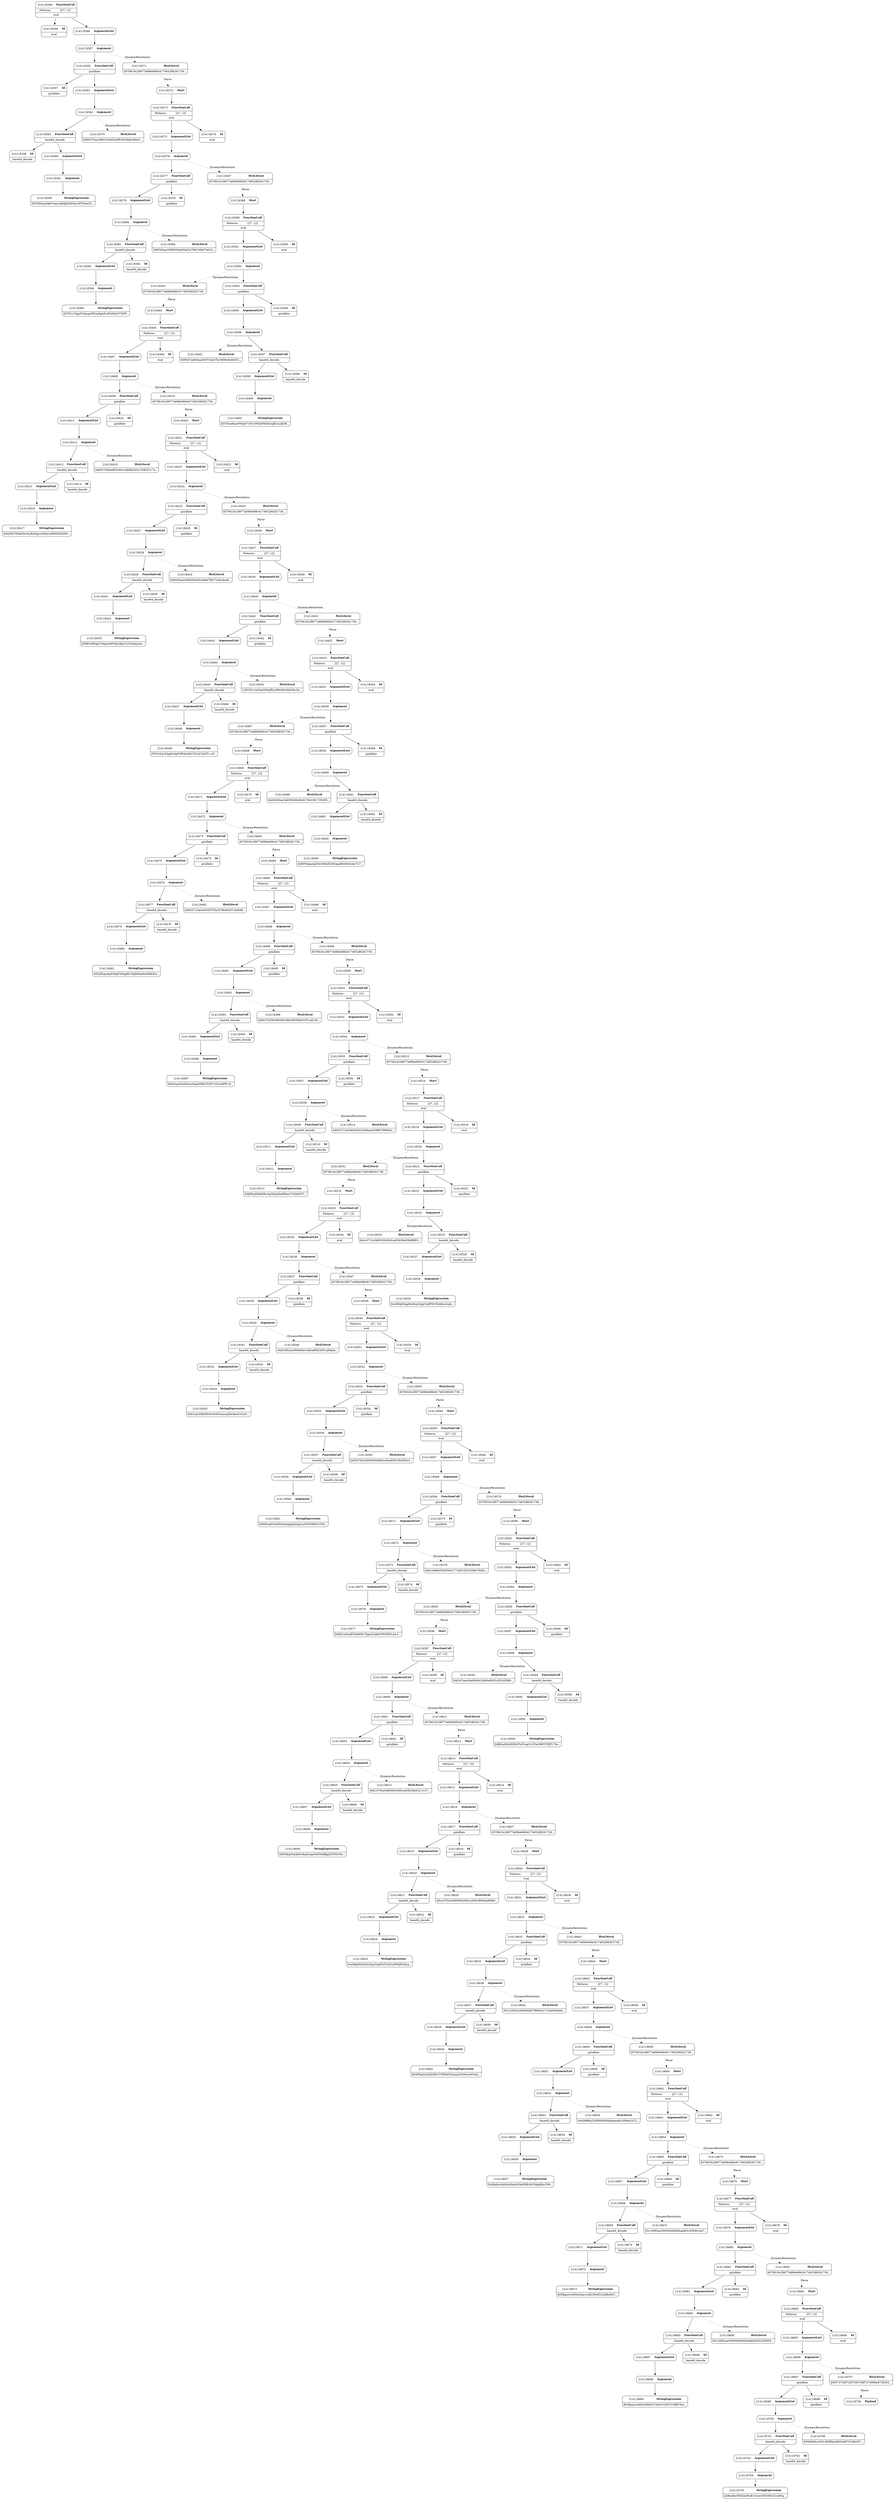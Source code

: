 digraph ast {
node [shape=none];
214118595 [label=<<TABLE border='1' cellspacing='0' cellpadding='10' style='rounded' ><TR><TD border='0'>214118595</TD><TD border='0'><B>HexLiteral</B></TD></TR><HR/><TR><TD border='0' cellpadding='5' colspan='2'>6576616c28677a696e666c617465286261736...</TD></TR></TABLE>>];
214118595 -> 214118596 [style=dotted,label=Parse];
214118594 [label=<<TABLE border='1' cellspacing='0' cellpadding='10' style='rounded' ><TR><TD border='0'>214118594</TD><TD border='0'><B>HexLiteral</B></TD></TR><HR/><TR><TD border='0' cellpadding='5' colspan='2'>0dd247aea34a0040d1bdf4e8b53c201b508fc...</TD></TR></TABLE>>];
214118593 [label=<<TABLE border='1' cellspacing='0' cellpadding='10' style='rounded' ><TR><TD border='0'>214118593</TD><TD border='0'><B>StringExpression</B></TD></TR><HR/><TR><TD border='0' cellpadding='5' colspan='2'>DdJHrqNKAEDRvfTotTwgG1CPwGRDYTDJTL7Iw...</TD></TR></TABLE>>];
214118592 [label=<<TABLE border='1' cellspacing='0' cellpadding='10' style='rounded' ><TR><TD border='0'>214118592</TD><TD border='0'><B>Argument</B></TD></TR></TABLE>>];
214118592 -> 214118593 [weight=2];
214118599 [label=<<TABLE border='1' cellspacing='0' cellpadding='10' style='rounded' ><TR><TD border='0'>214118599</TD><TD border='0'><B>ArgumentList</B></TD></TR></TABLE>>];
214118599 -> 214118600 [weight=2];
214118598 [label=<<TABLE border='1' cellspacing='0' cellpadding='10' style='rounded' ><TR><TD border='0'>214118598</TD><TD border='0'><B>Id</B></TD></TR><HR/><TR><TD border='0' cellpadding='5' colspan='2'>eval</TD></TR></TABLE>>];
214118597 [label=<<TABLE border='1' cellspacing='0' cellpadding='10' style='rounded' ><TR><TD border='0'>214118597</TD><TD border='0'><B>FunctionCall</B></TD></TR><HR/><TR><TD border='0' cellpadding='5'>Patterns</TD><TD border='0' cellpadding='5'>[27, 12]</TD></TR><HR/><TR><TD border='0' cellpadding='5' colspan='2'>eval</TD></TR></TABLE>>];
214118597 -> 214118598 [weight=2];
214118597 -> 214118599 [weight=2];
214118596 [label=<<TABLE border='1' cellspacing='0' cellpadding='10' style='rounded' ><TR><TD border='0'>214118596</TD><TD border='0'><B>Start</B></TD></TR></TABLE>>];
214118596 -> 214118597 [weight=2];
214118603 [label=<<TABLE border='1' cellspacing='0' cellpadding='10' style='rounded' ><TR><TD border='0'>214118603</TD><TD border='0'><B>ArgumentList</B></TD></TR></TABLE>>];
214118603 -> 214118604 [weight=2];
214118602 [label=<<TABLE border='1' cellspacing='0' cellpadding='10' style='rounded' ><TR><TD border='0'>214118602</TD><TD border='0'><B>Id</B></TD></TR><HR/><TR><TD border='0' cellpadding='5' colspan='2'>gzinflate</TD></TR></TABLE>>];
214118601 [label=<<TABLE border='1' cellspacing='0' cellpadding='10' style='rounded' ><TR><TD border='0'>214118601</TD><TD border='0'><B>FunctionCall</B></TD></TR><HR/><TR><TD border='0' cellpadding='5' colspan='2'>gzinflate</TD></TR></TABLE>>];
214118601 -> 214118602 [weight=2];
214118601 -> 214118603 [weight=2];
214118600 [label=<<TABLE border='1' cellspacing='0' cellpadding='10' style='rounded' ><TR><TD border='0'>214118600</TD><TD border='0'><B>Argument</B></TD></TR></TABLE>>];
214118600 -> 214118601 [weight=2];
214118600 -> 214118611 [style=dotted,label=DynamicResolution];
214118607 [label=<<TABLE border='1' cellspacing='0' cellpadding='10' style='rounded' ><TR><TD border='0'>214118607</TD><TD border='0'><B>ArgumentList</B></TD></TR></TABLE>>];
214118607 -> 214118608 [weight=2];
214118606 [label=<<TABLE border='1' cellspacing='0' cellpadding='10' style='rounded' ><TR><TD border='0'>214118606</TD><TD border='0'><B>Id</B></TD></TR><HR/><TR><TD border='0' cellpadding='5' colspan='2'>base64_decode</TD></TR></TABLE>>];
214118605 [label=<<TABLE border='1' cellspacing='0' cellpadding='10' style='rounded' ><TR><TD border='0'>214118605</TD><TD border='0'><B>FunctionCall</B></TD></TR><HR/><TR><TD border='0' cellpadding='5' colspan='2'>base64_decode</TD></TR></TABLE>>];
214118605 -> 214118606 [weight=2];
214118605 -> 214118607 [weight=2];
214118604 [label=<<TABLE border='1' cellspacing='0' cellpadding='10' style='rounded' ><TR><TD border='0'>214118604</TD><TD border='0'><B>Argument</B></TD></TR></TABLE>>];
214118604 -> 214118605 [weight=2];
214118604 -> 214118610 [style=dotted,label=DynamicResolution];
214118611 [label=<<TABLE border='1' cellspacing='0' cellpadding='10' style='rounded' ><TR><TD border='0'>214118611</TD><TD border='0'><B>HexLiteral</B></TD></TR><HR/><TR><TD border='0' cellpadding='5' colspan='2'>6576616c28677a696e666c617465286261736...</TD></TR></TABLE>>];
214118611 -> 214118612 [style=dotted,label=Parse];
214118610 [label=<<TABLE border='1' cellspacing='0' cellpadding='10' style='rounded' ><TR><TD border='0'>214118610</TD><TD border='0'><B>HexLiteral</B></TD></TR><HR/><TR><TD border='0' cellpadding='5' colspan='2'>0dd14792a3480000c0bfcca93b38a0c213137...</TD></TR></TABLE>>];
214118609 [label=<<TABLE border='1' cellspacing='0' cellpadding='10' style='rounded' ><TR><TD border='0'>214118609</TD><TD border='0'><B>StringExpression</B></TD></TR><HR/><TR><TD border='0' cellpadding='5' colspan='2'>DdFHkqNIAADAv8ypOzigwhMTe8BJgDCFN5cNr...</TD></TR></TABLE>>];
214118608 [label=<<TABLE border='1' cellspacing='0' cellpadding='10' style='rounded' ><TR><TD border='0'>214118608</TD><TD border='0'><B>Argument</B></TD></TR></TABLE>>];
214118608 -> 214118609 [weight=2];
214118615 [label=<<TABLE border='1' cellspacing='0' cellpadding='10' style='rounded' ><TR><TD border='0'>214118615</TD><TD border='0'><B>ArgumentList</B></TD></TR></TABLE>>];
214118615 -> 214118616 [weight=2];
214118614 [label=<<TABLE border='1' cellspacing='0' cellpadding='10' style='rounded' ><TR><TD border='0'>214118614</TD><TD border='0'><B>Id</B></TD></TR><HR/><TR><TD border='0' cellpadding='5' colspan='2'>eval</TD></TR></TABLE>>];
214118613 [label=<<TABLE border='1' cellspacing='0' cellpadding='10' style='rounded' ><TR><TD border='0'>214118613</TD><TD border='0'><B>FunctionCall</B></TD></TR><HR/><TR><TD border='0' cellpadding='5'>Patterns</TD><TD border='0' cellpadding='5'>[27, 12]</TD></TR><HR/><TR><TD border='0' cellpadding='5' colspan='2'>eval</TD></TR></TABLE>>];
214118613 -> 214118614 [weight=2];
214118613 -> 214118615 [weight=2];
214118612 [label=<<TABLE border='1' cellspacing='0' cellpadding='10' style='rounded' ><TR><TD border='0'>214118612</TD><TD border='0'><B>Start</B></TD></TR></TABLE>>];
214118612 -> 214118613 [weight=2];
214118619 [label=<<TABLE border='1' cellspacing='0' cellpadding='10' style='rounded' ><TR><TD border='0'>214118619</TD><TD border='0'><B>ArgumentList</B></TD></TR></TABLE>>];
214118619 -> 214118620 [weight=2];
214118618 [label=<<TABLE border='1' cellspacing='0' cellpadding='10' style='rounded' ><TR><TD border='0'>214118618</TD><TD border='0'><B>Id</B></TD></TR><HR/><TR><TD border='0' cellpadding='5' colspan='2'>gzinflate</TD></TR></TABLE>>];
214118617 [label=<<TABLE border='1' cellspacing='0' cellpadding='10' style='rounded' ><TR><TD border='0'>214118617</TD><TD border='0'><B>FunctionCall</B></TD></TR><HR/><TR><TD border='0' cellpadding='5' colspan='2'>gzinflate</TD></TR></TABLE>>];
214118617 -> 214118618 [weight=2];
214118617 -> 214118619 [weight=2];
214118616 [label=<<TABLE border='1' cellspacing='0' cellpadding='10' style='rounded' ><TR><TD border='0'>214118616</TD><TD border='0'><B>Argument</B></TD></TR></TABLE>>];
214118616 -> 214118617 [weight=2];
214118616 -> 214118627 [style=dotted,label=DynamicResolution];
214118623 [label=<<TABLE border='1' cellspacing='0' cellpadding='10' style='rounded' ><TR><TD border='0'>214118623</TD><TD border='0'><B>ArgumentList</B></TD></TR></TABLE>>];
214118623 -> 214118624 [weight=2];
214118622 [label=<<TABLE border='1' cellspacing='0' cellpadding='10' style='rounded' ><TR><TD border='0'>214118622</TD><TD border='0'><B>Id</B></TD></TR><HR/><TR><TD border='0' cellpadding='5' colspan='2'>base64_decode</TD></TR></TABLE>>];
214118621 [label=<<TABLE border='1' cellspacing='0' cellpadding='10' style='rounded' ><TR><TD border='0'>214118621</TD><TD border='0'><B>FunctionCall</B></TD></TR><HR/><TR><TD border='0' cellpadding='5' colspan='2'>base64_decode</TD></TR></TABLE>>];
214118621 -> 214118622 [weight=2];
214118621 -> 214118623 [weight=2];
214118620 [label=<<TABLE border='1' cellspacing='0' cellpadding='10' style='rounded' ><TR><TD border='0'>214118620</TD><TD border='0'><B>Argument</B></TD></TR></TABLE>>];
214118620 -> 214118621 [weight=2];
214118620 -> 214118626 [style=dotted,label=DynamicResolution];
214118627 [label=<<TABLE border='1' cellspacing='0' cellpadding='10' style='rounded' ><TR><TD border='0'>214118627</TD><TD border='0'><B>HexLiteral</B></TD></TR><HR/><TR><TD border='0' cellpadding='5' colspan='2'>6576616c28677a696e666c617465286261736...</TD></TR></TABLE>>];
214118627 -> 214118628 [style=dotted,label=Parse];
214118626 [label=<<TABLE border='1' cellspacing='0' cellpadding='10' style='rounded' ><TR><TD border='0'>214118626</TD><TD border='0'><B>HexLiteral</B></TD></TR><HR/><TR><TD border='0' cellpadding='5' colspan='2'>0dcc4792a3480000c0bfcca93b38084ad898d...</TD></TR></TABLE>>];
214118625 [label=<<TABLE border='1' cellspacing='0' cellpadding='10' style='rounded' ><TR><TD border='0'>214118625</TD><TD border='0'><B>StringExpression</B></TD></TR><HR/><TR><TD border='0' cellpadding='5' colspan='2'>DcxHkqNIAADAv8ypOzgIStiY2AOuMMIJEO6yg...</TD></TR></TABLE>>];
214118624 [label=<<TABLE border='1' cellspacing='0' cellpadding='10' style='rounded' ><TR><TD border='0'>214118624</TD><TD border='0'><B>Argument</B></TD></TR></TABLE>>];
214118624 -> 214118625 [weight=2];
214118631 [label=<<TABLE border='1' cellspacing='0' cellpadding='10' style='rounded' ><TR><TD border='0'>214118631</TD><TD border='0'><B>ArgumentList</B></TD></TR></TABLE>>];
214118631 -> 214118632 [weight=2];
214118630 [label=<<TABLE border='1' cellspacing='0' cellpadding='10' style='rounded' ><TR><TD border='0'>214118630</TD><TD border='0'><B>Id</B></TD></TR><HR/><TR><TD border='0' cellpadding='5' colspan='2'>eval</TD></TR></TABLE>>];
214118629 [label=<<TABLE border='1' cellspacing='0' cellpadding='10' style='rounded' ><TR><TD border='0'>214118629</TD><TD border='0'><B>FunctionCall</B></TD></TR><HR/><TR><TD border='0' cellpadding='5'>Patterns</TD><TD border='0' cellpadding='5'>[27, 12]</TD></TR><HR/><TR><TD border='0' cellpadding='5' colspan='2'>eval</TD></TR></TABLE>>];
214118629 -> 214118630 [weight=2];
214118629 -> 214118631 [weight=2];
214118628 [label=<<TABLE border='1' cellspacing='0' cellpadding='10' style='rounded' ><TR><TD border='0'>214118628</TD><TD border='0'><B>Start</B></TD></TR></TABLE>>];
214118628 -> 214118629 [weight=2];
214118635 [label=<<TABLE border='1' cellspacing='0' cellpadding='10' style='rounded' ><TR><TD border='0'>214118635</TD><TD border='0'><B>ArgumentList</B></TD></TR></TABLE>>];
214118635 -> 214118636 [weight=2];
214118634 [label=<<TABLE border='1' cellspacing='0' cellpadding='10' style='rounded' ><TR><TD border='0'>214118634</TD><TD border='0'><B>Id</B></TD></TR><HR/><TR><TD border='0' cellpadding='5' colspan='2'>gzinflate</TD></TR></TABLE>>];
214118633 [label=<<TABLE border='1' cellspacing='0' cellpadding='10' style='rounded' ><TR><TD border='0'>214118633</TD><TD border='0'><B>FunctionCall</B></TD></TR><HR/><TR><TD border='0' cellpadding='5' colspan='2'>gzinflate</TD></TR></TABLE>>];
214118633 -> 214118634 [weight=2];
214118633 -> 214118635 [weight=2];
214118632 [label=<<TABLE border='1' cellspacing='0' cellpadding='10' style='rounded' ><TR><TD border='0'>214118632</TD><TD border='0'><B>Argument</B></TD></TR></TABLE>>];
214118632 -> 214118633 [weight=2];
214118632 -> 214118643 [style=dotted,label=DynamicResolution];
214118639 [label=<<TABLE border='1' cellspacing='0' cellpadding='10' style='rounded' ><TR><TD border='0'>214118639</TD><TD border='0'><B>ArgumentList</B></TD></TR></TABLE>>];
214118639 -> 214118640 [weight=2];
214118638 [label=<<TABLE border='1' cellspacing='0' cellpadding='10' style='rounded' ><TR><TD border='0'>214118638</TD><TD border='0'><B>Id</B></TD></TR><HR/><TR><TD border='0' cellpadding='5' colspan='2'>base64_decode</TD></TR></TABLE>>];
214118637 [label=<<TABLE border='1' cellspacing='0' cellpadding='10' style='rounded' ><TR><TD border='0'>214118637</TD><TD border='0'><B>FunctionCall</B></TD></TR><HR/><TR><TD border='0' cellpadding='5' colspan='2'>base64_decode</TD></TR></TABLE>>];
214118637 -> 214118638 [weight=2];
214118637 -> 214118639 [weight=2];
214118636 [label=<<TABLE border='1' cellspacing='0' cellpadding='10' style='rounded' ><TR><TD border='0'>214118636</TD><TD border='0'><B>Argument</B></TD></TR></TABLE>>];
214118636 -> 214118637 [weight=2];
214118636 -> 214118642 [style=dotted,label=DynamicResolution];
214118643 [label=<<TABLE border='1' cellspacing='0' cellpadding='10' style='rounded' ><TR><TD border='0'>214118643</TD><TD border='0'><B>HexLiteral</B></TD></TR><HR/><TR><TD border='0' cellpadding='5' colspan='2'>6576616c28677a696e666c617465286261736...</TD></TR></TABLE>>];
214118643 -> 214118644 [style=dotted,label=Parse];
214118642 [label=<<TABLE border='1' cellspacing='0' cellpadding='10' style='rounded' ><TR><TD border='0'>214118642</TD><TD border='0'><B>HexLiteral</B></TD></TR><HR/><TR><TD border='0' cellpadding='5' colspan='2'>05c1c592a3400000d07f99d34c7140d390da9...</TD></TR></TABLE>>];
214118641 [label=<<TABLE border='1' cellspacing='0' cellpadding='10' style='rounded' ><TR><TD border='0'>214118641</TD><TD border='0'><B>StringExpression</B></TD></TR><HR/><TR><TD border='0' cellpadding='5' colspan='2'>BcHFkqNAAADQf5nTTHFA05DamgOL00hwuWwhj...</TD></TR></TABLE>>];
214118640 [label=<<TABLE border='1' cellspacing='0' cellpadding='10' style='rounded' ><TR><TD border='0'>214118640</TD><TD border='0'><B>Argument</B></TD></TR></TABLE>>];
214118640 -> 214118641 [weight=2];
214118647 [label=<<TABLE border='1' cellspacing='0' cellpadding='10' style='rounded' ><TR><TD border='0'>214118647</TD><TD border='0'><B>ArgumentList</B></TD></TR></TABLE>>];
214118647 -> 214118648 [weight=2];
214118646 [label=<<TABLE border='1' cellspacing='0' cellpadding='10' style='rounded' ><TR><TD border='0'>214118646</TD><TD border='0'><B>Id</B></TD></TR><HR/><TR><TD border='0' cellpadding='5' colspan='2'>eval</TD></TR></TABLE>>];
214118645 [label=<<TABLE border='1' cellspacing='0' cellpadding='10' style='rounded' ><TR><TD border='0'>214118645</TD><TD border='0'><B>FunctionCall</B></TD></TR><HR/><TR><TD border='0' cellpadding='5'>Patterns</TD><TD border='0' cellpadding='5'>[27, 12]</TD></TR><HR/><TR><TD border='0' cellpadding='5' colspan='2'>eval</TD></TR></TABLE>>];
214118645 -> 214118646 [weight=2];
214118645 -> 214118647 [weight=2];
214118644 [label=<<TABLE border='1' cellspacing='0' cellpadding='10' style='rounded' ><TR><TD border='0'>214118644</TD><TD border='0'><B>Start</B></TD></TR></TABLE>>];
214118644 -> 214118645 [weight=2];
214118651 [label=<<TABLE border='1' cellspacing='0' cellpadding='10' style='rounded' ><TR><TD border='0'>214118651</TD><TD border='0'><B>ArgumentList</B></TD></TR></TABLE>>];
214118651 -> 214118652 [weight=2];
214118650 [label=<<TABLE border='1' cellspacing='0' cellpadding='10' style='rounded' ><TR><TD border='0'>214118650</TD><TD border='0'><B>Id</B></TD></TR><HR/><TR><TD border='0' cellpadding='5' colspan='2'>gzinflate</TD></TR></TABLE>>];
214118649 [label=<<TABLE border='1' cellspacing='0' cellpadding='10' style='rounded' ><TR><TD border='0'>214118649</TD><TD border='0'><B>FunctionCall</B></TD></TR><HR/><TR><TD border='0' cellpadding='5' colspan='2'>gzinflate</TD></TR></TABLE>>];
214118649 -> 214118650 [weight=2];
214118649 -> 214118651 [weight=2];
214118648 [label=<<TABLE border='1' cellspacing='0' cellpadding='10' style='rounded' ><TR><TD border='0'>214118648</TD><TD border='0'><B>Argument</B></TD></TR></TABLE>>];
214118648 -> 214118649 [weight=2];
214118648 -> 214118659 [style=dotted,label=DynamicResolution];
214118655 [label=<<TABLE border='1' cellspacing='0' cellpadding='10' style='rounded' ><TR><TD border='0'>214118655</TD><TD border='0'><B>ArgumentList</B></TD></TR></TABLE>>];
214118655 -> 214118656 [weight=2];
214118654 [label=<<TABLE border='1' cellspacing='0' cellpadding='10' style='rounded' ><TR><TD border='0'>214118654</TD><TD border='0'><B>Id</B></TD></TR><HR/><TR><TD border='0' cellpadding='5' colspan='2'>base64_decode</TD></TR></TABLE>>];
214118653 [label=<<TABLE border='1' cellspacing='0' cellpadding='10' style='rounded' ><TR><TD border='0'>214118653</TD><TD border='0'><B>FunctionCall</B></TD></TR><HR/><TR><TD border='0' cellpadding='5' colspan='2'>base64_decode</TD></TR></TABLE>>];
214118653 -> 214118654 [weight=2];
214118653 -> 214118655 [weight=2];
214118652 [label=<<TABLE border='1' cellspacing='0' cellpadding='10' style='rounded' ><TR><TD border='0'>214118652</TD><TD border='0'><B>Argument</B></TD></TR></TABLE>>];
214118652 -> 214118653 [weight=2];
214118652 -> 214118658 [style=dotted,label=DynamicResolution];
214118531 [label=<<TABLE border='1' cellspacing='0' cellpadding='10' style='rounded' ><TR><TD border='0'>214118531</TD><TD border='0'><B>HexLiteral</B></TD></TR><HR/><TR><TD border='0' cellpadding='5' colspan='2'>6576616c28677a696e666c617465286261736...</TD></TR></TABLE>>];
214118531 -> 214118532 [style=dotted,label=Parse];
214118530 [label=<<TABLE border='1' cellspacing='0' cellpadding='10' style='rounded' ><TR><TD border='0'>214118530</TD><TD border='0'><B>HexLiteral</B></TD></TR><HR/><TR><TD border='0' cellpadding='5' colspan='2'>0dcc4712a3480200c0bfcca93b38e00b88893...</TD></TR></TABLE>>];
214118529 [label=<<TABLE border='1' cellspacing='0' cellpadding='10' style='rounded' ><TR><TD border='0'>214118529</TD><TD border='0'><B>StringExpression</B></TD></TR><HR/><TR><TD border='0' cellpadding='5' colspan='2'>DcxHEqNIAgDAv8ypOzjgC4iJPWCEh0J4uGzgh...</TD></TR></TABLE>>];
214118528 [label=<<TABLE border='1' cellspacing='0' cellpadding='10' style='rounded' ><TR><TD border='0'>214118528</TD><TD border='0'><B>Argument</B></TD></TR></TABLE>>];
214118528 -> 214118529 [weight=2];
214118535 [label=<<TABLE border='1' cellspacing='0' cellpadding='10' style='rounded' ><TR><TD border='0'>214118535</TD><TD border='0'><B>ArgumentList</B></TD></TR></TABLE>>];
214118535 -> 214118536 [weight=2];
214118534 [label=<<TABLE border='1' cellspacing='0' cellpadding='10' style='rounded' ><TR><TD border='0'>214118534</TD><TD border='0'><B>Id</B></TD></TR><HR/><TR><TD border='0' cellpadding='5' colspan='2'>eval</TD></TR></TABLE>>];
214118533 [label=<<TABLE border='1' cellspacing='0' cellpadding='10' style='rounded' ><TR><TD border='0'>214118533</TD><TD border='0'><B>FunctionCall</B></TD></TR><HR/><TR><TD border='0' cellpadding='5'>Patterns</TD><TD border='0' cellpadding='5'>[27, 12]</TD></TR><HR/><TR><TD border='0' cellpadding='5' colspan='2'>eval</TD></TR></TABLE>>];
214118533 -> 214118534 [weight=2];
214118533 -> 214118535 [weight=2];
214118532 [label=<<TABLE border='1' cellspacing='0' cellpadding='10' style='rounded' ><TR><TD border='0'>214118532</TD><TD border='0'><B>Start</B></TD></TR></TABLE>>];
214118532 -> 214118533 [weight=2];
214118539 [label=<<TABLE border='1' cellspacing='0' cellpadding='10' style='rounded' ><TR><TD border='0'>214118539</TD><TD border='0'><B>ArgumentList</B></TD></TR></TABLE>>];
214118539 -> 214118540 [weight=2];
214118538 [label=<<TABLE border='1' cellspacing='0' cellpadding='10' style='rounded' ><TR><TD border='0'>214118538</TD><TD border='0'><B>Id</B></TD></TR><HR/><TR><TD border='0' cellpadding='5' colspan='2'>gzinflate</TD></TR></TABLE>>];
214118537 [label=<<TABLE border='1' cellspacing='0' cellpadding='10' style='rounded' ><TR><TD border='0'>214118537</TD><TD border='0'><B>FunctionCall</B></TD></TR><HR/><TR><TD border='0' cellpadding='5' colspan='2'>gzinflate</TD></TR></TABLE>>];
214118537 -> 214118538 [weight=2];
214118537 -> 214118539 [weight=2];
214118536 [label=<<TABLE border='1' cellspacing='0' cellpadding='10' style='rounded' ><TR><TD border='0'>214118536</TD><TD border='0'><B>Argument</B></TD></TR></TABLE>>];
214118536 -> 214118537 [weight=2];
214118536 -> 214118547 [style=dotted,label=DynamicResolution];
214118543 [label=<<TABLE border='1' cellspacing='0' cellpadding='10' style='rounded' ><TR><TD border='0'>214118543</TD><TD border='0'><B>ArgumentList</B></TD></TR></TABLE>>];
214118543 -> 214118544 [weight=2];
214118542 [label=<<TABLE border='1' cellspacing='0' cellpadding='10' style='rounded' ><TR><TD border='0'>214118542</TD><TD border='0'><B>Id</B></TD></TR><HR/><TR><TD border='0' cellpadding='5' colspan='2'>base64_decode</TD></TR></TABLE>>];
214118541 [label=<<TABLE border='1' cellspacing='0' cellpadding='10' style='rounded' ><TR><TD border='0'>214118541</TD><TD border='0'><B>FunctionCall</B></TD></TR><HR/><TR><TD border='0' cellpadding='5' colspan='2'>base64_decode</TD></TR></TABLE>>];
214118541 -> 214118542 [weight=2];
214118541 -> 214118543 [weight=2];
214118540 [label=<<TABLE border='1' cellspacing='0' cellpadding='10' style='rounded' ><TR><TD border='0'>214118540</TD><TD border='0'><B>Argument</B></TD></TR></TABLE>>];
214118540 -> 214118541 [weight=2];
214118540 -> 214118546 [style=dotted,label=DynamicResolution];
214118547 [label=<<TABLE border='1' cellspacing='0' cellpadding='10' style='rounded' ><TR><TD border='0'>214118547</TD><TD border='0'><B>HexLiteral</B></TD></TR><HR/><TR><TD border='0' cellpadding='5' colspan='2'>6576616c28677a696e666c617465286261736...</TD></TR></TABLE>>];
214118547 -> 214118548 [style=dotted,label=Parse];
214118546 [label=<<TABLE border='1' cellspacing='0' cellpadding='10' style='rounded' ><TR><TD border='0'>214118546</TD><TD border='0'><B>HexLiteral</B></TD></TR><HR/><TR><TD border='0' cellpadding='5' colspan='2'>0dd235b2ac080040d1bdfce8fd22001a69a8a...</TD></TR></TABLE>>];
214118545 [label=<<TABLE border='1' cellspacing='0' cellpadding='10' style='rounded' ><TR><TD border='0'>214118545</TD><TD border='0'><B>StringExpression</B></TD></TR><HR/><TR><TD border='0' cellpadding='5' colspan='2'>DdI1sqwIAEDRvfzoSIAGmmoqQlwdyeZwt2d1...</TD></TR></TABLE>>];
214118544 [label=<<TABLE border='1' cellspacing='0' cellpadding='10' style='rounded' ><TR><TD border='0'>214118544</TD><TD border='0'><B>Argument</B></TD></TR></TABLE>>];
214118544 -> 214118545 [weight=2];
214118551 [label=<<TABLE border='1' cellspacing='0' cellpadding='10' style='rounded' ><TR><TD border='0'>214118551</TD><TD border='0'><B>ArgumentList</B></TD></TR></TABLE>>];
214118551 -> 214118552 [weight=2];
214118550 [label=<<TABLE border='1' cellspacing='0' cellpadding='10' style='rounded' ><TR><TD border='0'>214118550</TD><TD border='0'><B>Id</B></TD></TR><HR/><TR><TD border='0' cellpadding='5' colspan='2'>eval</TD></TR></TABLE>>];
214118549 [label=<<TABLE border='1' cellspacing='0' cellpadding='10' style='rounded' ><TR><TD border='0'>214118549</TD><TD border='0'><B>FunctionCall</B></TD></TR><HR/><TR><TD border='0' cellpadding='5'>Patterns</TD><TD border='0' cellpadding='5'>[27, 12]</TD></TR><HR/><TR><TD border='0' cellpadding='5' colspan='2'>eval</TD></TR></TABLE>>];
214118549 -> 214118550 [weight=2];
214118549 -> 214118551 [weight=2];
214118548 [label=<<TABLE border='1' cellspacing='0' cellpadding='10' style='rounded' ><TR><TD border='0'>214118548</TD><TD border='0'><B>Start</B></TD></TR></TABLE>>];
214118548 -> 214118549 [weight=2];
214118555 [label=<<TABLE border='1' cellspacing='0' cellpadding='10' style='rounded' ><TR><TD border='0'>214118555</TD><TD border='0'><B>ArgumentList</B></TD></TR></TABLE>>];
214118555 -> 214118556 [weight=2];
214118554 [label=<<TABLE border='1' cellspacing='0' cellpadding='10' style='rounded' ><TR><TD border='0'>214118554</TD><TD border='0'><B>Id</B></TD></TR><HR/><TR><TD border='0' cellpadding='5' colspan='2'>gzinflate</TD></TR></TABLE>>];
214118553 [label=<<TABLE border='1' cellspacing='0' cellpadding='10' style='rounded' ><TR><TD border='0'>214118553</TD><TD border='0'><B>FunctionCall</B></TD></TR><HR/><TR><TD border='0' cellpadding='5' colspan='2'>gzinflate</TD></TR></TABLE>>];
214118553 -> 214118554 [weight=2];
214118553 -> 214118555 [weight=2];
214118552 [label=<<TABLE border='1' cellspacing='0' cellpadding='10' style='rounded' ><TR><TD border='0'>214118552</TD><TD border='0'><B>Argument</B></TD></TR></TABLE>>];
214118552 -> 214118553 [weight=2];
214118552 -> 214118563 [style=dotted,label=DynamicResolution];
214118559 [label=<<TABLE border='1' cellspacing='0' cellpadding='10' style='rounded' ><TR><TD border='0'>214118559</TD><TD border='0'><B>ArgumentList</B></TD></TR></TABLE>>];
214118559 -> 214118560 [weight=2];
214118558 [label=<<TABLE border='1' cellspacing='0' cellpadding='10' style='rounded' ><TR><TD border='0'>214118558</TD><TD border='0'><B>Id</B></TD></TR><HR/><TR><TD border='0' cellpadding='5' colspan='2'>base64_decode</TD></TR></TABLE>>];
214118557 [label=<<TABLE border='1' cellspacing='0' cellpadding='10' style='rounded' ><TR><TD border='0'>214118557</TD><TD border='0'><B>FunctionCall</B></TD></TR><HR/><TR><TD border='0' cellpadding='5' colspan='2'>base64_decode</TD></TR></TABLE>>];
214118557 -> 214118558 [weight=2];
214118557 -> 214118559 [weight=2];
214118556 [label=<<TABLE border='1' cellspacing='0' cellpadding='10' style='rounded' ><TR><TD border='0'>214118556</TD><TD border='0'><B>Argument</B></TD></TR></TABLE>>];
214118556 -> 214118557 [weight=2];
214118556 -> 214118562 [style=dotted,label=DynamicResolution];
214118563 [label=<<TABLE border='1' cellspacing='0' cellpadding='10' style='rounded' ><TR><TD border='0'>214118563</TD><TD border='0'><B>HexLiteral</B></TD></TR><HR/><TR><TD border='0' cellpadding='5' colspan='2'>6576616c28677a696e666c617465286261736...</TD></TR></TABLE>>];
214118563 -> 214118564 [style=dotted,label=Parse];
214118562 [label=<<TABLE border='1' cellspacing='0' cellpadding='10' style='rounded' ><TR><TD border='0'>214118562</TD><TD border='0'><B>HexLiteral</B></TD></TR><HR/><TR><TD border='0' cellpadding='5' colspan='2'>0dd347b2a3460000d0bbcc6aa658109a582e2...</TD></TR></TABLE>>];
214118561 [label=<<TABLE border='1' cellspacing='0' cellpadding='10' style='rounded' ><TR><TD border='0'>214118561</TD><TD border='0'><B>StringExpression</B></TD></TR><HR/><TR><TD border='0' cellpadding='5' colspan='2'>DdNHsqNGAADQu8xqplgQmlguLxD5E0ROG1eTQ...</TD></TR></TABLE>>];
214118560 [label=<<TABLE border='1' cellspacing='0' cellpadding='10' style='rounded' ><TR><TD border='0'>214118560</TD><TD border='0'><B>Argument</B></TD></TR></TABLE>>];
214118560 -> 214118561 [weight=2];
214118567 [label=<<TABLE border='1' cellspacing='0' cellpadding='10' style='rounded' ><TR><TD border='0'>214118567</TD><TD border='0'><B>ArgumentList</B></TD></TR></TABLE>>];
214118567 -> 214118568 [weight=2];
214118566 [label=<<TABLE border='1' cellspacing='0' cellpadding='10' style='rounded' ><TR><TD border='0'>214118566</TD><TD border='0'><B>Id</B></TD></TR><HR/><TR><TD border='0' cellpadding='5' colspan='2'>eval</TD></TR></TABLE>>];
214118565 [label=<<TABLE border='1' cellspacing='0' cellpadding='10' style='rounded' ><TR><TD border='0'>214118565</TD><TD border='0'><B>FunctionCall</B></TD></TR><HR/><TR><TD border='0' cellpadding='5'>Patterns</TD><TD border='0' cellpadding='5'>[27, 12]</TD></TR><HR/><TR><TD border='0' cellpadding='5' colspan='2'>eval</TD></TR></TABLE>>];
214118565 -> 214118566 [weight=2];
214118565 -> 214118567 [weight=2];
214118564 [label=<<TABLE border='1' cellspacing='0' cellpadding='10' style='rounded' ><TR><TD border='0'>214118564</TD><TD border='0'><B>Start</B></TD></TR></TABLE>>];
214118564 -> 214118565 [weight=2];
214118571 [label=<<TABLE border='1' cellspacing='0' cellpadding='10' style='rounded' ><TR><TD border='0'>214118571</TD><TD border='0'><B>ArgumentList</B></TD></TR></TABLE>>];
214118571 -> 214118572 [weight=2];
214118570 [label=<<TABLE border='1' cellspacing='0' cellpadding='10' style='rounded' ><TR><TD border='0'>214118570</TD><TD border='0'><B>Id</B></TD></TR><HR/><TR><TD border='0' cellpadding='5' colspan='2'>gzinflate</TD></TR></TABLE>>];
214118569 [label=<<TABLE border='1' cellspacing='0' cellpadding='10' style='rounded' ><TR><TD border='0'>214118569</TD><TD border='0'><B>FunctionCall</B></TD></TR><HR/><TR><TD border='0' cellpadding='5' colspan='2'>gzinflate</TD></TR></TABLE>>];
214118569 -> 214118570 [weight=2];
214118569 -> 214118571 [weight=2];
214118568 [label=<<TABLE border='1' cellspacing='0' cellpadding='10' style='rounded' ><TR><TD border='0'>214118568</TD><TD border='0'><B>Argument</B></TD></TR></TABLE>>];
214118568 -> 214118569 [weight=2];
214118568 -> 214118579 [style=dotted,label=DynamicResolution];
214118575 [label=<<TABLE border='1' cellspacing='0' cellpadding='10' style='rounded' ><TR><TD border='0'>214118575</TD><TD border='0'><B>ArgumentList</B></TD></TR></TABLE>>];
214118575 -> 214118576 [weight=2];
214118574 [label=<<TABLE border='1' cellspacing='0' cellpadding='10' style='rounded' ><TR><TD border='0'>214118574</TD><TD border='0'><B>Id</B></TD></TR><HR/><TR><TD border='0' cellpadding='5' colspan='2'>base64_decode</TD></TR></TABLE>>];
214118573 [label=<<TABLE border='1' cellspacing='0' cellpadding='10' style='rounded' ><TR><TD border='0'>214118573</TD><TD border='0'><B>FunctionCall</B></TD></TR><HR/><TR><TD border='0' cellpadding='5' colspan='2'>base64_decode</TD></TR></TABLE>>];
214118573 -> 214118574 [weight=2];
214118573 -> 214118575 [weight=2];
214118572 [label=<<TABLE border='1' cellspacing='0' cellpadding='10' style='rounded' ><TR><TD border='0'>214118572</TD><TD border='0'><B>Argument</B></TD></TR></TABLE>>];
214118572 -> 214118573 [weight=2];
214118572 -> 214118578 [style=dotted,label=DynamicResolution];
214118579 [label=<<TABLE border='1' cellspacing='0' cellpadding='10' style='rounded' ><TR><TD border='0'>214118579</TD><TD border='0'><B>HexLiteral</B></TD></TR><HR/><TR><TD border='0' cellpadding='5' colspan='2'>6576616c28677a696e666c617465286261736...</TD></TR></TABLE>>];
214118579 -> 214118580 [style=dotted,label=Parse];
214118578 [label=<<TABLE border='1' cellspacing='0' cellpadding='10' style='rounded' ><TR><TD border='0'>214118578</TD><TD border='0'><B>HexLiteral</B></TD></TR><HR/><TR><TD border='0' cellpadding='5' colspan='2'>0dd1c9d6635a0040e177a951d532208e76d5a...</TD></TR></TABLE>>];
214118577 [label=<<TABLE border='1' cellspacing='0' cellpadding='10' style='rounded' ><TR><TD border='0'>214118577</TD><TD border='0'><B>StringExpression</B></TD></TR><HR/><TR><TD border='0' cellpadding='5' colspan='2'>DdHJ1mNaAEDhd6lR1TIgjnbVqkGiF9GHMLmL4...</TD></TR></TABLE>>];
214118576 [label=<<TABLE border='1' cellspacing='0' cellpadding='10' style='rounded' ><TR><TD border='0'>214118576</TD><TD border='0'><B>Argument</B></TD></TR></TABLE>>];
214118576 -> 214118577 [weight=2];
214118583 [label=<<TABLE border='1' cellspacing='0' cellpadding='10' style='rounded' ><TR><TD border='0'>214118583</TD><TD border='0'><B>ArgumentList</B></TD></TR></TABLE>>];
214118583 -> 214118584 [weight=2];
214118582 [label=<<TABLE border='1' cellspacing='0' cellpadding='10' style='rounded' ><TR><TD border='0'>214118582</TD><TD border='0'><B>Id</B></TD></TR><HR/><TR><TD border='0' cellpadding='5' colspan='2'>eval</TD></TR></TABLE>>];
214118581 [label=<<TABLE border='1' cellspacing='0' cellpadding='10' style='rounded' ><TR><TD border='0'>214118581</TD><TD border='0'><B>FunctionCall</B></TD></TR><HR/><TR><TD border='0' cellpadding='5'>Patterns</TD><TD border='0' cellpadding='5'>[27, 12]</TD></TR><HR/><TR><TD border='0' cellpadding='5' colspan='2'>eval</TD></TR></TABLE>>];
214118581 -> 214118582 [weight=2];
214118581 -> 214118583 [weight=2];
214118580 [label=<<TABLE border='1' cellspacing='0' cellpadding='10' style='rounded' ><TR><TD border='0'>214118580</TD><TD border='0'><B>Start</B></TD></TR></TABLE>>];
214118580 -> 214118581 [weight=2];
214118587 [label=<<TABLE border='1' cellspacing='0' cellpadding='10' style='rounded' ><TR><TD border='0'>214118587</TD><TD border='0'><B>ArgumentList</B></TD></TR></TABLE>>];
214118587 -> 214118588 [weight=2];
214118586 [label=<<TABLE border='1' cellspacing='0' cellpadding='10' style='rounded' ><TR><TD border='0'>214118586</TD><TD border='0'><B>Id</B></TD></TR><HR/><TR><TD border='0' cellpadding='5' colspan='2'>gzinflate</TD></TR></TABLE>>];
214118585 [label=<<TABLE border='1' cellspacing='0' cellpadding='10' style='rounded' ><TR><TD border='0'>214118585</TD><TD border='0'><B>FunctionCall</B></TD></TR><HR/><TR><TD border='0' cellpadding='5' colspan='2'>gzinflate</TD></TR></TABLE>>];
214118585 -> 214118586 [weight=2];
214118585 -> 214118587 [weight=2];
214118584 [label=<<TABLE border='1' cellspacing='0' cellpadding='10' style='rounded' ><TR><TD border='0'>214118584</TD><TD border='0'><B>Argument</B></TD></TR></TABLE>>];
214118584 -> 214118585 [weight=2];
214118584 -> 214118595 [style=dotted,label=DynamicResolution];
214118591 [label=<<TABLE border='1' cellspacing='0' cellpadding='10' style='rounded' ><TR><TD border='0'>214118591</TD><TD border='0'><B>ArgumentList</B></TD></TR></TABLE>>];
214118591 -> 214118592 [weight=2];
214118590 [label=<<TABLE border='1' cellspacing='0' cellpadding='10' style='rounded' ><TR><TD border='0'>214118590</TD><TD border='0'><B>Id</B></TD></TR><HR/><TR><TD border='0' cellpadding='5' colspan='2'>base64_decode</TD></TR></TABLE>>];
214118589 [label=<<TABLE border='1' cellspacing='0' cellpadding='10' style='rounded' ><TR><TD border='0'>214118589</TD><TD border='0'><B>FunctionCall</B></TD></TR><HR/><TR><TD border='0' cellpadding='5' colspan='2'>base64_decode</TD></TR></TABLE>>];
214118589 -> 214118590 [weight=2];
214118589 -> 214118591 [weight=2];
214118588 [label=<<TABLE border='1' cellspacing='0' cellpadding='10' style='rounded' ><TR><TD border='0'>214118588</TD><TD border='0'><B>Argument</B></TD></TR></TABLE>>];
214118588 -> 214118589 [weight=2];
214118588 -> 214118594 [style=dotted,label=DynamicResolution];
214118467 [label=<<TABLE border='1' cellspacing='0' cellpadding='10' style='rounded' ><TR><TD border='0'>214118467</TD><TD border='0'><B>HexLiteral</B></TD></TR><HR/><TR><TD border='0' cellpadding='5' colspan='2'>6576616c28677a696e666c617465286261736...</TD></TR></TABLE>>];
214118467 -> 214118468 [style=dotted,label=Parse];
214118466 [label=<<TABLE border='1' cellspacing='0' cellpadding='10' style='rounded' ><TR><TD border='0'>214118466</TD><TD border='0'><B>HexLiteral</B></TD></TR><HR/><TR><TD border='0' cellpadding='5' colspan='2'>0dd3450eac5a0200d0bdfcd17b61001729209...</TD></TR></TABLE>>];
214118465 [label=<<TABLE border='1' cellspacing='0' cellpadding='10' style='rounded' ><TR><TD border='0'>214118465</TD><TD border='0'><B>StringExpression</B></TD></TR><HR/><TR><TD border='0' cellpadding='5' colspan='2'>DdNFDqxaAgDQvfzRe2EAFykgnR5AFe4ukw7u7...</TD></TR></TABLE>>];
214118464 [label=<<TABLE border='1' cellspacing='0' cellpadding='10' style='rounded' ><TR><TD border='0'>214118464</TD><TD border='0'><B>Argument</B></TD></TR></TABLE>>];
214118464 -> 214118465 [weight=2];
214118471 [label=<<TABLE border='1' cellspacing='0' cellpadding='10' style='rounded' ><TR><TD border='0'>214118471</TD><TD border='0'><B>ArgumentList</B></TD></TR></TABLE>>];
214118471 -> 214118472 [weight=2];
214118470 [label=<<TABLE border='1' cellspacing='0' cellpadding='10' style='rounded' ><TR><TD border='0'>214118470</TD><TD border='0'><B>Id</B></TD></TR><HR/><TR><TD border='0' cellpadding='5' colspan='2'>eval</TD></TR></TABLE>>];
214118469 [label=<<TABLE border='1' cellspacing='0' cellpadding='10' style='rounded' ><TR><TD border='0'>214118469</TD><TD border='0'><B>FunctionCall</B></TD></TR><HR/><TR><TD border='0' cellpadding='5'>Patterns</TD><TD border='0' cellpadding='5'>[27, 12]</TD></TR><HR/><TR><TD border='0' cellpadding='5' colspan='2'>eval</TD></TR></TABLE>>];
214118469 -> 214118470 [weight=2];
214118469 -> 214118471 [weight=2];
214118468 [label=<<TABLE border='1' cellspacing='0' cellpadding='10' style='rounded' ><TR><TD border='0'>214118468</TD><TD border='0'><B>Start</B></TD></TR></TABLE>>];
214118468 -> 214118469 [weight=2];
214118475 [label=<<TABLE border='1' cellspacing='0' cellpadding='10' style='rounded' ><TR><TD border='0'>214118475</TD><TD border='0'><B>ArgumentList</B></TD></TR></TABLE>>];
214118475 -> 214118476 [weight=2];
214118474 [label=<<TABLE border='1' cellspacing='0' cellpadding='10' style='rounded' ><TR><TD border='0'>214118474</TD><TD border='0'><B>Id</B></TD></TR><HR/><TR><TD border='0' cellpadding='5' colspan='2'>gzinflate</TD></TR></TABLE>>];
214118473 [label=<<TABLE border='1' cellspacing='0' cellpadding='10' style='rounded' ><TR><TD border='0'>214118473</TD><TD border='0'><B>FunctionCall</B></TD></TR><HR/><TR><TD border='0' cellpadding='5' colspan='2'>gzinflate</TD></TR></TABLE>>];
214118473 -> 214118474 [weight=2];
214118473 -> 214118475 [weight=2];
214118472 [label=<<TABLE border='1' cellspacing='0' cellpadding='10' style='rounded' ><TR><TD border='0'>214118472</TD><TD border='0'><B>Argument</B></TD></TR></TABLE>>];
214118472 -> 214118473 [weight=2];
214118472 -> 214118483 [style=dotted,label=DynamicResolution];
214118479 [label=<<TABLE border='1' cellspacing='0' cellpadding='10' style='rounded' ><TR><TD border='0'>214118479</TD><TD border='0'><B>ArgumentList</B></TD></TR></TABLE>>];
214118479 -> 214118480 [weight=2];
214118478 [label=<<TABLE border='1' cellspacing='0' cellpadding='10' style='rounded' ><TR><TD border='0'>214118478</TD><TD border='0'><B>Id</B></TD></TR><HR/><TR><TD border='0' cellpadding='5' colspan='2'>base64_decode</TD></TR></TABLE>>];
214118477 [label=<<TABLE border='1' cellspacing='0' cellpadding='10' style='rounded' ><TR><TD border='0'>214118477</TD><TD border='0'><B>FunctionCall</B></TD></TR><HR/><TR><TD border='0' cellpadding='5' colspan='2'>base64_decode</TD></TR></TABLE>>];
214118477 -> 214118478 [weight=2];
214118477 -> 214118479 [weight=2];
214118476 [label=<<TABLE border='1' cellspacing='0' cellpadding='10' style='rounded' ><TR><TD border='0'>214118476</TD><TD border='0'><B>Argument</B></TD></TR></TABLE>>];
214118476 -> 214118477 [weight=2];
214118476 -> 214118482 [style=dotted,label=DynamicResolution];
214118483 [label=<<TABLE border='1' cellspacing='0' cellpadding='10' style='rounded' ><TR><TD border='0'>214118483</TD><TD border='0'><B>HexLiteral</B></TD></TR><HR/><TR><TD border='0' cellpadding='5' colspan='2'>6576616c28677a696e666c617465286261736...</TD></TR></TABLE>>];
214118483 -> 214118484 [style=dotted,label=Parse];
214118482 [label=<<TABLE border='1' cellspacing='0' cellpadding='10' style='rounded' ><TR><TD border='0'>214118482</TD><TD border='0'><B>HexLiteral</B></TD></TR><HR/><TR><TD border='0' cellpadding='5' colspan='2'>0d943712ab5a0205f7f2a3f78b40207c4d4d8...</TD></TR></TABLE>>];
214118481 [label=<<TABLE border='1' cellspacing='0' cellpadding='10' style='rounded' ><TR><TD border='0'>214118481</TD><TD border='0'><B>StringExpression</B></TD></TR><HR/><TR><TD border='0' cellpadding='5' colspan='2'>DZQ3EqtaAgX38qP3i0AgfE1NgBHee0imMBcPw...</TD></TR></TABLE>>];
214118480 [label=<<TABLE border='1' cellspacing='0' cellpadding='10' style='rounded' ><TR><TD border='0'>214118480</TD><TD border='0'><B>Argument</B></TD></TR></TABLE>>];
214118480 -> 214118481 [weight=2];
214118487 [label=<<TABLE border='1' cellspacing='0' cellpadding='10' style='rounded' ><TR><TD border='0'>214118487</TD><TD border='0'><B>ArgumentList</B></TD></TR></TABLE>>];
214118487 -> 214118488 [weight=2];
214118486 [label=<<TABLE border='1' cellspacing='0' cellpadding='10' style='rounded' ><TR><TD border='0'>214118486</TD><TD border='0'><B>Id</B></TD></TR><HR/><TR><TD border='0' cellpadding='5' colspan='2'>eval</TD></TR></TABLE>>];
214118485 [label=<<TABLE border='1' cellspacing='0' cellpadding='10' style='rounded' ><TR><TD border='0'>214118485</TD><TD border='0'><B>FunctionCall</B></TD></TR><HR/><TR><TD border='0' cellpadding='5'>Patterns</TD><TD border='0' cellpadding='5'>[27, 12]</TD></TR><HR/><TR><TD border='0' cellpadding='5' colspan='2'>eval</TD></TR></TABLE>>];
214118485 -> 214118486 [weight=2];
214118485 -> 214118487 [weight=2];
214118484 [label=<<TABLE border='1' cellspacing='0' cellpadding='10' style='rounded' ><TR><TD border='0'>214118484</TD><TD border='0'><B>Start</B></TD></TR></TABLE>>];
214118484 -> 214118485 [weight=2];
214118491 [label=<<TABLE border='1' cellspacing='0' cellpadding='10' style='rounded' ><TR><TD border='0'>214118491</TD><TD border='0'><B>ArgumentList</B></TD></TR></TABLE>>];
214118491 -> 214118492 [weight=2];
214118490 [label=<<TABLE border='1' cellspacing='0' cellpadding='10' style='rounded' ><TR><TD border='0'>214118490</TD><TD border='0'><B>Id</B></TD></TR><HR/><TR><TD border='0' cellpadding='5' colspan='2'>gzinflate</TD></TR></TABLE>>];
214118489 [label=<<TABLE border='1' cellspacing='0' cellpadding='10' style='rounded' ><TR><TD border='0'>214118489</TD><TD border='0'><B>FunctionCall</B></TD></TR><HR/><TR><TD border='0' cellpadding='5' colspan='2'>gzinflate</TD></TR></TABLE>>];
214118489 -> 214118490 [weight=2];
214118489 -> 214118491 [weight=2];
214118488 [label=<<TABLE border='1' cellspacing='0' cellpadding='10' style='rounded' ><TR><TD border='0'>214118488</TD><TD border='0'><B>Argument</B></TD></TR></TABLE>>];
214118488 -> 214118489 [weight=2];
214118488 -> 214118499 [style=dotted,label=DynamicResolution];
214118495 [label=<<TABLE border='1' cellspacing='0' cellpadding='10' style='rounded' ><TR><TD border='0'>214118495</TD><TD border='0'><B>ArgumentList</B></TD></TR></TABLE>>];
214118495 -> 214118496 [weight=2];
214118494 [label=<<TABLE border='1' cellspacing='0' cellpadding='10' style='rounded' ><TR><TD border='0'>214118494</TD><TD border='0'><B>Id</B></TD></TR><HR/><TR><TD border='0' cellpadding='5' colspan='2'>base64_decode</TD></TR></TABLE>>];
214118493 [label=<<TABLE border='1' cellspacing='0' cellpadding='10' style='rounded' ><TR><TD border='0'>214118493</TD><TD border='0'><B>FunctionCall</B></TD></TR><HR/><TR><TD border='0' cellpadding='5' colspan='2'>base64_decode</TD></TR></TABLE>>];
214118493 -> 214118494 [weight=2];
214118493 -> 214118495 [weight=2];
214118492 [label=<<TABLE border='1' cellspacing='0' cellpadding='10' style='rounded' ><TR><TD border='0'>214118492</TD><TD border='0'><B>Argument</B></TD></TR></TABLE>>];
214118492 -> 214118493 [weight=2];
214118492 -> 214118498 [style=dotted,label=DynamicResolution];
214118499 [label=<<TABLE border='1' cellspacing='0' cellpadding='10' style='rounded' ><TR><TD border='0'>214118499</TD><TD border='0'><B>HexLiteral</B></TD></TR><HR/><TR><TD border='0' cellpadding='5' colspan='2'>6576616c28677a696e666c617465286261736...</TD></TR></TABLE>>];
214118499 -> 214118500 [style=dotted,label=Parse];
214118498 [label=<<TABLE border='1' cellspacing='0' cellpadding='10' style='rounded' ><TR><TD border='0'>214118498</TD><TD border='0'><B>HexLiteral</B></TD></TR><HR/><TR><TD border='0' cellpadding='5' colspan='2'>0dd437b29c580000c0bb28928a00187ca9140...</TD></TR></TABLE>>];
214118497 [label=<<TABLE border='1' cellspacing='0' cellpadding='10' style='rounded' ><TR><TD border='0'>214118497</TD><TD border='0'><B>StringExpression</B></TD></TR><HR/><TR><TD border='0' cellpadding='5' colspan='2'>DdQ3spxYAADAuyiSigAYfKkUDN57n2wx8PB+8...</TD></TR></TABLE>>];
214118496 [label=<<TABLE border='1' cellspacing='0' cellpadding='10' style='rounded' ><TR><TD border='0'>214118496</TD><TD border='0'><B>Argument</B></TD></TR></TABLE>>];
214118496 -> 214118497 [weight=2];
214118503 [label=<<TABLE border='1' cellspacing='0' cellpadding='10' style='rounded' ><TR><TD border='0'>214118503</TD><TD border='0'><B>ArgumentList</B></TD></TR></TABLE>>];
214118503 -> 214118504 [weight=2];
214118502 [label=<<TABLE border='1' cellspacing='0' cellpadding='10' style='rounded' ><TR><TD border='0'>214118502</TD><TD border='0'><B>Id</B></TD></TR><HR/><TR><TD border='0' cellpadding='5' colspan='2'>eval</TD></TR></TABLE>>];
214118501 [label=<<TABLE border='1' cellspacing='0' cellpadding='10' style='rounded' ><TR><TD border='0'>214118501</TD><TD border='0'><B>FunctionCall</B></TD></TR><HR/><TR><TD border='0' cellpadding='5'>Patterns</TD><TD border='0' cellpadding='5'>[27, 12]</TD></TR><HR/><TR><TD border='0' cellpadding='5' colspan='2'>eval</TD></TR></TABLE>>];
214118501 -> 214118502 [weight=2];
214118501 -> 214118503 [weight=2];
214118500 [label=<<TABLE border='1' cellspacing='0' cellpadding='10' style='rounded' ><TR><TD border='0'>214118500</TD><TD border='0'><B>Start</B></TD></TR></TABLE>>];
214118500 -> 214118501 [weight=2];
214118507 [label=<<TABLE border='1' cellspacing='0' cellpadding='10' style='rounded' ><TR><TD border='0'>214118507</TD><TD border='0'><B>ArgumentList</B></TD></TR></TABLE>>];
214118507 -> 214118508 [weight=2];
214118506 [label=<<TABLE border='1' cellspacing='0' cellpadding='10' style='rounded' ><TR><TD border='0'>214118506</TD><TD border='0'><B>Id</B></TD></TR><HR/><TR><TD border='0' cellpadding='5' colspan='2'>gzinflate</TD></TR></TABLE>>];
214118505 [label=<<TABLE border='1' cellspacing='0' cellpadding='10' style='rounded' ><TR><TD border='0'>214118505</TD><TD border='0'><B>FunctionCall</B></TD></TR><HR/><TR><TD border='0' cellpadding='5' colspan='2'>gzinflate</TD></TR></TABLE>>];
214118505 -> 214118506 [weight=2];
214118505 -> 214118507 [weight=2];
214118504 [label=<<TABLE border='1' cellspacing='0' cellpadding='10' style='rounded' ><TR><TD border='0'>214118504</TD><TD border='0'><B>Argument</B></TD></TR></TABLE>>];
214118504 -> 214118505 [weight=2];
214118504 -> 214118515 [style=dotted,label=DynamicResolution];
214118511 [label=<<TABLE border='1' cellspacing='0' cellpadding='10' style='rounded' ><TR><TD border='0'>214118511</TD><TD border='0'><B>ArgumentList</B></TD></TR></TABLE>>];
214118511 -> 214118512 [weight=2];
214118510 [label=<<TABLE border='1' cellspacing='0' cellpadding='10' style='rounded' ><TR><TD border='0'>214118510</TD><TD border='0'><B>Id</B></TD></TR><HR/><TR><TD border='0' cellpadding='5' colspan='2'>base64_decode</TD></TR></TABLE>>];
214118509 [label=<<TABLE border='1' cellspacing='0' cellpadding='10' style='rounded' ><TR><TD border='0'>214118509</TD><TD border='0'><B>FunctionCall</B></TD></TR><HR/><TR><TD border='0' cellpadding='5' colspan='2'>base64_decode</TD></TR></TABLE>>];
214118509 -> 214118510 [weight=2];
214118509 -> 214118511 [weight=2];
214118508 [label=<<TABLE border='1' cellspacing='0' cellpadding='10' style='rounded' ><TR><TD border='0'>214118508</TD><TD border='0'><B>Argument</B></TD></TR></TABLE>>];
214118508 -> 214118509 [weight=2];
214118508 -> 214118514 [style=dotted,label=DynamicResolution];
214118515 [label=<<TABLE border='1' cellspacing='0' cellpadding='10' style='rounded' ><TR><TD border='0'>214118515</TD><TD border='0'><B>HexLiteral</B></TD></TR><HR/><TR><TD border='0' cellpadding='5' colspan='2'>6576616c28677a696e666c617465286261736...</TD></TR></TABLE>>];
214118515 -> 214118516 [style=dotted,label=Parse];
214118514 [label=<<TABLE border='1' cellspacing='0' cellpadding='10' style='rounded' ><TR><TD border='0'>214118514</TD><TD border='0'><B>HexLiteral</B></TD></TR><HR/><TR><TD border='0' cellpadding='5' colspan='2'>0dd24712a3480240d1bbf4aa3a589078885e2...</TD></TR></TABLE>>];
214118513 [label=<<TABLE border='1' cellspacing='0' cellpadding='10' style='rounded' ><TR><TD border='0'>214118513</TD><TD border='0'><B>StringExpression</B></TD></TR><HR/><TR><TD border='0' cellpadding='5' colspan='2'>DdJHEqNIAkDRuSqOliQeIheIRDee7GZgMQ7I...</TD></TR></TABLE>>];
214118512 [label=<<TABLE border='1' cellspacing='0' cellpadding='10' style='rounded' ><TR><TD border='0'>214118512</TD><TD border='0'><B>Argument</B></TD></TR></TABLE>>];
214118512 -> 214118513 [weight=2];
214118519 [label=<<TABLE border='1' cellspacing='0' cellpadding='10' style='rounded' ><TR><TD border='0'>214118519</TD><TD border='0'><B>ArgumentList</B></TD></TR></TABLE>>];
214118519 -> 214118520 [weight=2];
214118518 [label=<<TABLE border='1' cellspacing='0' cellpadding='10' style='rounded' ><TR><TD border='0'>214118518</TD><TD border='0'><B>Id</B></TD></TR><HR/><TR><TD border='0' cellpadding='5' colspan='2'>eval</TD></TR></TABLE>>];
214118517 [label=<<TABLE border='1' cellspacing='0' cellpadding='10' style='rounded' ><TR><TD border='0'>214118517</TD><TD border='0'><B>FunctionCall</B></TD></TR><HR/><TR><TD border='0' cellpadding='5'>Patterns</TD><TD border='0' cellpadding='5'>[27, 12]</TD></TR><HR/><TR><TD border='0' cellpadding='5' colspan='2'>eval</TD></TR></TABLE>>];
214118517 -> 214118518 [weight=2];
214118517 -> 214118519 [weight=2];
214118516 [label=<<TABLE border='1' cellspacing='0' cellpadding='10' style='rounded' ><TR><TD border='0'>214118516</TD><TD border='0'><B>Start</B></TD></TR></TABLE>>];
214118516 -> 214118517 [weight=2];
214118523 [label=<<TABLE border='1' cellspacing='0' cellpadding='10' style='rounded' ><TR><TD border='0'>214118523</TD><TD border='0'><B>ArgumentList</B></TD></TR></TABLE>>];
214118523 -> 214118524 [weight=2];
214118522 [label=<<TABLE border='1' cellspacing='0' cellpadding='10' style='rounded' ><TR><TD border='0'>214118522</TD><TD border='0'><B>Id</B></TD></TR><HR/><TR><TD border='0' cellpadding='5' colspan='2'>gzinflate</TD></TR></TABLE>>];
214118521 [label=<<TABLE border='1' cellspacing='0' cellpadding='10' style='rounded' ><TR><TD border='0'>214118521</TD><TD border='0'><B>FunctionCall</B></TD></TR><HR/><TR><TD border='0' cellpadding='5' colspan='2'>gzinflate</TD></TR></TABLE>>];
214118521 -> 214118522 [weight=2];
214118521 -> 214118523 [weight=2];
214118520 [label=<<TABLE border='1' cellspacing='0' cellpadding='10' style='rounded' ><TR><TD border='0'>214118520</TD><TD border='0'><B>Argument</B></TD></TR></TABLE>>];
214118520 -> 214118521 [weight=2];
214118520 -> 214118531 [style=dotted,label=DynamicResolution];
214118527 [label=<<TABLE border='1' cellspacing='0' cellpadding='10' style='rounded' ><TR><TD border='0'>214118527</TD><TD border='0'><B>ArgumentList</B></TD></TR></TABLE>>];
214118527 -> 214118528 [weight=2];
214118526 [label=<<TABLE border='1' cellspacing='0' cellpadding='10' style='rounded' ><TR><TD border='0'>214118526</TD><TD border='0'><B>Id</B></TD></TR><HR/><TR><TD border='0' cellpadding='5' colspan='2'>base64_decode</TD></TR></TABLE>>];
214118525 [label=<<TABLE border='1' cellspacing='0' cellpadding='10' style='rounded' ><TR><TD border='0'>214118525</TD><TD border='0'><B>FunctionCall</B></TD></TR><HR/><TR><TD border='0' cellpadding='5' colspan='2'>base64_decode</TD></TR></TABLE>>];
214118525 -> 214118526 [weight=2];
214118525 -> 214118527 [weight=2];
214118524 [label=<<TABLE border='1' cellspacing='0' cellpadding='10' style='rounded' ><TR><TD border='0'>214118524</TD><TD border='0'><B>Argument</B></TD></TR></TABLE>>];
214118524 -> 214118525 [weight=2];
214118524 -> 214118530 [style=dotted,label=DynamicResolution];
214118403 [label=<<TABLE border='1' cellspacing='0' cellpadding='10' style='rounded' ><TR><TD border='0'>214118403</TD><TD border='0'><B>HexLiteral</B></TD></TR><HR/><TR><TD border='0' cellpadding='5' colspan='2'>6576616c28677a696e666c617465286261736...</TD></TR></TABLE>>];
214118403 -> 214118404 [style=dotted,label=Parse];
214118402 [label=<<TABLE border='1' cellspacing='0' cellpadding='10' style='rounded' ><TR><TD border='0'>214118402</TD><TD border='0'><B>HexLiteral</B></TD></TR><HR/><TR><TD border='0' cellpadding='5' colspan='2'>0d9547ce845aa283f7d2a37bc5809cf4d4033...</TD></TR></TABLE>>];
214118401 [label=<<TABLE border='1' cellspacing='0' cellpadding='10' style='rounded' ><TR><TD border='0'>214118401</TD><TD border='0'><B>StringExpression</B></TD></TR><HR/><TR><TD border='0' cellpadding='5' colspan='2'>DZVHzoRaooP30qN7xYCc9NQDMkXmQJEmLXJOR...</TD></TR></TABLE>>];
214118400 [label=<<TABLE border='1' cellspacing='0' cellpadding='10' style='rounded' ><TR><TD border='0'>214118400</TD><TD border='0'><B>Argument</B></TD></TR></TABLE>>];
214118400 -> 214118401 [weight=2];
214118407 [label=<<TABLE border='1' cellspacing='0' cellpadding='10' style='rounded' ><TR><TD border='0'>214118407</TD><TD border='0'><B>ArgumentList</B></TD></TR></TABLE>>];
214118407 -> 214118408 [weight=2];
214118406 [label=<<TABLE border='1' cellspacing='0' cellpadding='10' style='rounded' ><TR><TD border='0'>214118406</TD><TD border='0'><B>Id</B></TD></TR><HR/><TR><TD border='0' cellpadding='5' colspan='2'>eval</TD></TR></TABLE>>];
214118405 [label=<<TABLE border='1' cellspacing='0' cellpadding='10' style='rounded' ><TR><TD border='0'>214118405</TD><TD border='0'><B>FunctionCall</B></TD></TR><HR/><TR><TD border='0' cellpadding='5'>Patterns</TD><TD border='0' cellpadding='5'>[27, 12]</TD></TR><HR/><TR><TD border='0' cellpadding='5' colspan='2'>eval</TD></TR></TABLE>>];
214118405 -> 214118406 [weight=2];
214118405 -> 214118407 [weight=2];
214118404 [label=<<TABLE border='1' cellspacing='0' cellpadding='10' style='rounded' ><TR><TD border='0'>214118404</TD><TD border='0'><B>Start</B></TD></TR></TABLE>>];
214118404 -> 214118405 [weight=2];
214118411 [label=<<TABLE border='1' cellspacing='0' cellpadding='10' style='rounded' ><TR><TD border='0'>214118411</TD><TD border='0'><B>ArgumentList</B></TD></TR></TABLE>>];
214118411 -> 214118412 [weight=2];
214118410 [label=<<TABLE border='1' cellspacing='0' cellpadding='10' style='rounded' ><TR><TD border='0'>214118410</TD><TD border='0'><B>Id</B></TD></TR><HR/><TR><TD border='0' cellpadding='5' colspan='2'>gzinflate</TD></TR></TABLE>>];
214118409 [label=<<TABLE border='1' cellspacing='0' cellpadding='10' style='rounded' ><TR><TD border='0'>214118409</TD><TD border='0'><B>FunctionCall</B></TD></TR><HR/><TR><TD border='0' cellpadding='5' colspan='2'>gzinflate</TD></TR></TABLE>>];
214118409 -> 214118410 [weight=2];
214118409 -> 214118411 [weight=2];
214118408 [label=<<TABLE border='1' cellspacing='0' cellpadding='10' style='rounded' ><TR><TD border='0'>214118408</TD><TD border='0'><B>Argument</B></TD></TR></TABLE>>];
214118408 -> 214118409 [weight=2];
214118408 -> 214118419 [style=dotted,label=DynamicResolution];
214118415 [label=<<TABLE border='1' cellspacing='0' cellpadding='10' style='rounded' ><TR><TD border='0'>214118415</TD><TD border='0'><B>ArgumentList</B></TD></TR></TABLE>>];
214118415 -> 214118416 [weight=2];
214118414 [label=<<TABLE border='1' cellspacing='0' cellpadding='10' style='rounded' ><TR><TD border='0'>214118414</TD><TD border='0'><B>Id</B></TD></TR><HR/><TR><TD border='0' cellpadding='5' colspan='2'>base64_decode</TD></TR></TABLE>>];
214118413 [label=<<TABLE border='1' cellspacing='0' cellpadding='10' style='rounded' ><TR><TD border='0'>214118413</TD><TD border='0'><B>FunctionCall</B></TD></TR><HR/><TR><TD border='0' cellpadding='5' colspan='2'>base64_decode</TD></TR></TABLE>>];
214118413 -> 214118414 [weight=2];
214118413 -> 214118415 [weight=2];
214118412 [label=<<TABLE border='1' cellspacing='0' cellpadding='10' style='rounded' ><TR><TD border='0'>214118412</TD><TD border='0'><B>Argument</B></TD></TR></TABLE>>];
214118412 -> 214118413 [weight=2];
214118412 -> 214118418 [style=dotted,label=DynamicResolution];
214118419 [label=<<TABLE border='1' cellspacing='0' cellpadding='10' style='rounded' ><TR><TD border='0'>214118419</TD><TD border='0'><B>HexLiteral</B></TD></TR><HR/><TR><TD border='0' cellpadding='5' colspan='2'>6576616c28677a696e666c617465286261736...</TD></TR></TABLE>>];
214118419 -> 214118420 [style=dotted,label=Parse];
214118418 [label=<<TABLE border='1' cellspacing='0' cellpadding='10' style='rounded' ><TR><TD border='0'>214118418</TD><TD border='0'><B>HexLiteral</B></TD></TR><HR/><TR><TD border='0' cellpadding='5' colspan='2'>0dd4370eb4d60240e1bdb8b245c125832c17e...</TD></TR></TABLE>>];
214118417 [label=<<TABLE border='1' cellspacing='0' cellpadding='10' style='rounded' ><TR><TD border='0'>214118417</TD><TD border='0'><B>StringExpression</B></TD></TR><HR/><TR><TD border='0' cellpadding='5' colspan='2'>DdQ3DrTWAkDhvbiyRcElgywX5JwzzRM5DDAMG...</TD></TR></TABLE>>];
214118416 [label=<<TABLE border='1' cellspacing='0' cellpadding='10' style='rounded' ><TR><TD border='0'>214118416</TD><TD border='0'><B>Argument</B></TD></TR></TABLE>>];
214118416 -> 214118417 [weight=2];
214118423 [label=<<TABLE border='1' cellspacing='0' cellpadding='10' style='rounded' ><TR><TD border='0'>214118423</TD><TD border='0'><B>ArgumentList</B></TD></TR></TABLE>>];
214118423 -> 214118424 [weight=2];
214118422 [label=<<TABLE border='1' cellspacing='0' cellpadding='10' style='rounded' ><TR><TD border='0'>214118422</TD><TD border='0'><B>Id</B></TD></TR><HR/><TR><TD border='0' cellpadding='5' colspan='2'>eval</TD></TR></TABLE>>];
214118421 [label=<<TABLE border='1' cellspacing='0' cellpadding='10' style='rounded' ><TR><TD border='0'>214118421</TD><TD border='0'><B>FunctionCall</B></TD></TR><HR/><TR><TD border='0' cellpadding='5'>Patterns</TD><TD border='0' cellpadding='5'>[27, 12]</TD></TR><HR/><TR><TD border='0' cellpadding='5' colspan='2'>eval</TD></TR></TABLE>>];
214118421 -> 214118422 [weight=2];
214118421 -> 214118423 [weight=2];
214118420 [label=<<TABLE border='1' cellspacing='0' cellpadding='10' style='rounded' ><TR><TD border='0'>214118420</TD><TD border='0'><B>Start</B></TD></TR></TABLE>>];
214118420 -> 214118421 [weight=2];
214118427 [label=<<TABLE border='1' cellspacing='0' cellpadding='10' style='rounded' ><TR><TD border='0'>214118427</TD><TD border='0'><B>ArgumentList</B></TD></TR></TABLE>>];
214118427 -> 214118428 [weight=2];
214118426 [label=<<TABLE border='1' cellspacing='0' cellpadding='10' style='rounded' ><TR><TD border='0'>214118426</TD><TD border='0'><B>Id</B></TD></TR><HR/><TR><TD border='0' cellpadding='5' colspan='2'>gzinflate</TD></TR></TABLE>>];
214118425 [label=<<TABLE border='1' cellspacing='0' cellpadding='10' style='rounded' ><TR><TD border='0'>214118425</TD><TD border='0'><B>FunctionCall</B></TD></TR><HR/><TR><TD border='0' cellpadding='5' colspan='2'>gzinflate</TD></TR></TABLE>>];
214118425 -> 214118426 [weight=2];
214118425 -> 214118427 [weight=2];
214118424 [label=<<TABLE border='1' cellspacing='0' cellpadding='10' style='rounded' ><TR><TD border='0'>214118424</TD><TD border='0'><B>Argument</B></TD></TR></TABLE>>];
214118424 -> 214118425 [weight=2];
214118424 -> 214118435 [style=dotted,label=DynamicResolution];
214118431 [label=<<TABLE border='1' cellspacing='0' cellpadding='10' style='rounded' ><TR><TD border='0'>214118431</TD><TD border='0'><B>ArgumentList</B></TD></TR></TABLE>>];
214118431 -> 214118432 [weight=2];
214118430 [label=<<TABLE border='1' cellspacing='0' cellpadding='10' style='rounded' ><TR><TD border='0'>214118430</TD><TD border='0'><B>Id</B></TD></TR><HR/><TR><TD border='0' cellpadding='5' colspan='2'>base64_decode</TD></TR></TABLE>>];
214118429 [label=<<TABLE border='1' cellspacing='0' cellpadding='10' style='rounded' ><TR><TD border='0'>214118429</TD><TD border='0'><B>FunctionCall</B></TD></TR><HR/><TR><TD border='0' cellpadding='5' colspan='2'>base64_decode</TD></TR></TABLE>>];
214118429 -> 214118430 [weight=2];
214118429 -> 214118431 [weight=2];
214118428 [label=<<TABLE border='1' cellspacing='0' cellpadding='10' style='rounded' ><TR><TD border='0'>214118428</TD><TD border='0'><B>Argument</B></TD></TR></TABLE>>];
214118428 -> 214118429 [weight=2];
214118428 -> 214118434 [style=dotted,label=DynamicResolution];
214118435 [label=<<TABLE border='1' cellspacing='0' cellpadding='10' style='rounded' ><TR><TD border='0'>214118435</TD><TD border='0'><B>HexLiteral</B></TD></TR><HR/><TR><TD border='0' cellpadding='5' colspan='2'>6576616c28677a696e666c617465286261736...</TD></TR></TABLE>>];
214118435 -> 214118436 [style=dotted,label=Parse];
214118434 [label=<<TABLE border='1' cellspacing='0' cellpadding='10' style='rounded' ><TR><TD border='0'>214118434</TD><TD border='0'><B>HexLiteral</B></TD></TR><HR/><TR><TD border='0' cellpadding='5' colspan='2'>0d9445aec4580204ef32ab6e79617a26cdca8...</TD></TR></TABLE>>];
214118433 [label=<<TABLE border='1' cellspacing='0' cellpadding='10' style='rounded' ><TR><TD border='0'>214118433</TD><TD border='0'><B>StringExpression</B></TD></TR><HR/><TR><TD border='0' cellpadding='5' colspan='2'>DZRFrsRYAgTvMqtueWF6Js3KjOUy02ZkxjLz6...</TD></TR></TABLE>>];
214118432 [label=<<TABLE border='1' cellspacing='0' cellpadding='10' style='rounded' ><TR><TD border='0'>214118432</TD><TD border='0'><B>Argument</B></TD></TR></TABLE>>];
214118432 -> 214118433 [weight=2];
214118439 [label=<<TABLE border='1' cellspacing='0' cellpadding='10' style='rounded' ><TR><TD border='0'>214118439</TD><TD border='0'><B>ArgumentList</B></TD></TR></TABLE>>];
214118439 -> 214118440 [weight=2];
214118438 [label=<<TABLE border='1' cellspacing='0' cellpadding='10' style='rounded' ><TR><TD border='0'>214118438</TD><TD border='0'><B>Id</B></TD></TR><HR/><TR><TD border='0' cellpadding='5' colspan='2'>eval</TD></TR></TABLE>>];
214118437 [label=<<TABLE border='1' cellspacing='0' cellpadding='10' style='rounded' ><TR><TD border='0'>214118437</TD><TD border='0'><B>FunctionCall</B></TD></TR><HR/><TR><TD border='0' cellpadding='5'>Patterns</TD><TD border='0' cellpadding='5'>[27, 12]</TD></TR><HR/><TR><TD border='0' cellpadding='5' colspan='2'>eval</TD></TR></TABLE>>];
214118437 -> 214118438 [weight=2];
214118437 -> 214118439 [weight=2];
214118436 [label=<<TABLE border='1' cellspacing='0' cellpadding='10' style='rounded' ><TR><TD border='0'>214118436</TD><TD border='0'><B>Start</B></TD></TR></TABLE>>];
214118436 -> 214118437 [weight=2];
214118443 [label=<<TABLE border='1' cellspacing='0' cellpadding='10' style='rounded' ><TR><TD border='0'>214118443</TD><TD border='0'><B>ArgumentList</B></TD></TR></TABLE>>];
214118443 -> 214118444 [weight=2];
214118442 [label=<<TABLE border='1' cellspacing='0' cellpadding='10' style='rounded' ><TR><TD border='0'>214118442</TD><TD border='0'><B>Id</B></TD></TR><HR/><TR><TD border='0' cellpadding='5' colspan='2'>gzinflate</TD></TR></TABLE>>];
214118441 [label=<<TABLE border='1' cellspacing='0' cellpadding='10' style='rounded' ><TR><TD border='0'>214118441</TD><TD border='0'><B>FunctionCall</B></TD></TR><HR/><TR><TD border='0' cellpadding='5' colspan='2'>gzinflate</TD></TR></TABLE>>];
214118441 -> 214118442 [weight=2];
214118441 -> 214118443 [weight=2];
214118440 [label=<<TABLE border='1' cellspacing='0' cellpadding='10' style='rounded' ><TR><TD border='0'>214118440</TD><TD border='0'><B>Argument</B></TD></TR></TABLE>>];
214118440 -> 214118441 [weight=2];
214118440 -> 214118451 [style=dotted,label=DynamicResolution];
214118447 [label=<<TABLE border='1' cellspacing='0' cellpadding='10' style='rounded' ><TR><TD border='0'>214118447</TD><TD border='0'><B>ArgumentList</B></TD></TR></TABLE>>];
214118447 -> 214118448 [weight=2];
214118446 [label=<<TABLE border='1' cellspacing='0' cellpadding='10' style='rounded' ><TR><TD border='0'>214118446</TD><TD border='0'><B>Id</B></TD></TR><HR/><TR><TD border='0' cellpadding='5' colspan='2'>base64_decode</TD></TR></TABLE>>];
214118445 [label=<<TABLE border='1' cellspacing='0' cellpadding='10' style='rounded' ><TR><TD border='0'>214118445</TD><TD border='0'><B>FunctionCall</B></TD></TR><HR/><TR><TD border='0' cellpadding='5' colspan='2'>base64_decode</TD></TR></TABLE>>];
214118445 -> 214118446 [weight=2];
214118445 -> 214118447 [weight=2];
214118444 [label=<<TABLE border='1' cellspacing='0' cellpadding='10' style='rounded' ><TR><TD border='0'>214118444</TD><TD border='0'><B>Argument</B></TD></TR></TABLE>>];
214118444 -> 214118445 [weight=2];
214118444 -> 214118450 [style=dotted,label=DynamicResolution];
214118451 [label=<<TABLE border='1' cellspacing='0' cellpadding='10' style='rounded' ><TR><TD border='0'>214118451</TD><TD border='0'><B>HexLiteral</B></TD></TR><HR/><TR><TD border='0' cellpadding='5' colspan='2'>6576616c28677a696e666c617465286261736...</TD></TR></TABLE>>];
214118451 -> 214118452 [style=dotted,label=Parse];
214118450 [label=<<TABLE border='1' cellspacing='0' cellpadding='10' style='rounded' ><TR><TD border='0'>214118450</TD><TD border='0'><B>HexLiteral</B></TD></TR><HR/><TR><TD border='0' cellpadding='5' colspan='2'>15933512a50a0200eff2a3f945803fa036c2d...</TD></TR></TABLE>>];
214118449 [label=<<TABLE border='1' cellspacing='0' cellpadding='10' style='rounded' ><TR><TD border='0'>214118449</TD><TD border='0'><B>StringExpression</B></TD></TR><HR/><TR><TD border='0' cellpadding='5' colspan='2'>FZM1EqUKAgDv8qP5RYAoDbC3Z1kC3d3Tr+zF...</TD></TR></TABLE>>];
214118448 [label=<<TABLE border='1' cellspacing='0' cellpadding='10' style='rounded' ><TR><TD border='0'>214118448</TD><TD border='0'><B>Argument</B></TD></TR></TABLE>>];
214118448 -> 214118449 [weight=2];
214118455 [label=<<TABLE border='1' cellspacing='0' cellpadding='10' style='rounded' ><TR><TD border='0'>214118455</TD><TD border='0'><B>ArgumentList</B></TD></TR></TABLE>>];
214118455 -> 214118456 [weight=2];
214118454 [label=<<TABLE border='1' cellspacing='0' cellpadding='10' style='rounded' ><TR><TD border='0'>214118454</TD><TD border='0'><B>Id</B></TD></TR><HR/><TR><TD border='0' cellpadding='5' colspan='2'>eval</TD></TR></TABLE>>];
214118453 [label=<<TABLE border='1' cellspacing='0' cellpadding='10' style='rounded' ><TR><TD border='0'>214118453</TD><TD border='0'><B>FunctionCall</B></TD></TR><HR/><TR><TD border='0' cellpadding='5'>Patterns</TD><TD border='0' cellpadding='5'>[27, 12]</TD></TR><HR/><TR><TD border='0' cellpadding='5' colspan='2'>eval</TD></TR></TABLE>>];
214118453 -> 214118454 [weight=2];
214118453 -> 214118455 [weight=2];
214118452 [label=<<TABLE border='1' cellspacing='0' cellpadding='10' style='rounded' ><TR><TD border='0'>214118452</TD><TD border='0'><B>Start</B></TD></TR></TABLE>>];
214118452 -> 214118453 [weight=2];
214118459 [label=<<TABLE border='1' cellspacing='0' cellpadding='10' style='rounded' ><TR><TD border='0'>214118459</TD><TD border='0'><B>ArgumentList</B></TD></TR></TABLE>>];
214118459 -> 214118460 [weight=2];
214118458 [label=<<TABLE border='1' cellspacing='0' cellpadding='10' style='rounded' ><TR><TD border='0'>214118458</TD><TD border='0'><B>Id</B></TD></TR><HR/><TR><TD border='0' cellpadding='5' colspan='2'>gzinflate</TD></TR></TABLE>>];
214118457 [label=<<TABLE border='1' cellspacing='0' cellpadding='10' style='rounded' ><TR><TD border='0'>214118457</TD><TD border='0'><B>FunctionCall</B></TD></TR><HR/><TR><TD border='0' cellpadding='5' colspan='2'>gzinflate</TD></TR></TABLE>>];
214118457 -> 214118458 [weight=2];
214118457 -> 214118459 [weight=2];
214118456 [label=<<TABLE border='1' cellspacing='0' cellpadding='10' style='rounded' ><TR><TD border='0'>214118456</TD><TD border='0'><B>Argument</B></TD></TR></TABLE>>];
214118456 -> 214118457 [weight=2];
214118456 -> 214118467 [style=dotted,label=DynamicResolution];
214118463 [label=<<TABLE border='1' cellspacing='0' cellpadding='10' style='rounded' ><TR><TD border='0'>214118463</TD><TD border='0'><B>ArgumentList</B></TD></TR></TABLE>>];
214118463 -> 214118464 [weight=2];
214118462 [label=<<TABLE border='1' cellspacing='0' cellpadding='10' style='rounded' ><TR><TD border='0'>214118462</TD><TD border='0'><B>Id</B></TD></TR><HR/><TR><TD border='0' cellpadding='5' colspan='2'>base64_decode</TD></TR></TABLE>>];
214118461 [label=<<TABLE border='1' cellspacing='0' cellpadding='10' style='rounded' ><TR><TD border='0'>214118461</TD><TD border='0'><B>FunctionCall</B></TD></TR><HR/><TR><TD border='0' cellpadding='5' colspan='2'>base64_decode</TD></TR></TABLE>>];
214118461 -> 214118462 [weight=2];
214118461 -> 214118463 [weight=2];
214118460 [label=<<TABLE border='1' cellspacing='0' cellpadding='10' style='rounded' ><TR><TD border='0'>214118460</TD><TD border='0'><B>Argument</B></TD></TR></TABLE>>];
214118460 -> 214118461 [weight=2];
214118460 -> 214118466 [style=dotted,label=DynamicResolution];
214118359 [label=<<TABLE border='1' cellspacing='0' cellpadding='10' style='rounded' ><TR><TD border='0'>214118359</TD><TD border='0'><B>StringExpression</B></TD></TR><HR/><TR><TD border='0' cellpadding='5' colspan='2'>DZVHDqwIAkPv0qvxQKKjEa9IOec2bTIOaeC0...</TD></TR></TABLE>>];
214118358 [label=<<TABLE border='1' cellspacing='0' cellpadding='10' style='rounded' ><TR><TD border='0'>214118358</TD><TD border='0'><B>Id</B></TD></TR><HR/><TR><TD border='0' cellpadding='5' colspan='2'>base64_decode</TD></TR></TABLE>>];
214118357 [label=<<TABLE border='1' cellspacing='0' cellpadding='10' style='rounded' ><TR><TD border='0'>214118357</TD><TD border='0'><B>Id</B></TD></TR><HR/><TR><TD border='0' cellpadding='5' colspan='2'>gzinflate</TD></TR></TABLE>>];
214118356 [label=<<TABLE border='1' cellspacing='0' cellpadding='10' style='rounded' ><TR><TD border='0'>214118356</TD><TD border='0'><B>Id</B></TD></TR><HR/><TR><TD border='0' cellpadding='5' colspan='2'>eval</TD></TR></TABLE>>];
214118363 [label=<<TABLE border='1' cellspacing='0' cellpadding='10' style='rounded' ><TR><TD border='0'>214118363</TD><TD border='0'><B>ArgumentList</B></TD></TR></TABLE>>];
214118363 -> 214118364 [weight=2];
214118362 [label=<<TABLE border='1' cellspacing='0' cellpadding='10' style='rounded' ><TR><TD border='0'>214118362</TD><TD border='0'><B>FunctionCall</B></TD></TR><HR/><TR><TD border='0' cellpadding='5' colspan='2'>base64_decode</TD></TR></TABLE>>];
214118362 -> 214118358 [weight=2];
214118362 -> 214118360 [weight=2];
214118361 [label=<<TABLE border='1' cellspacing='0' cellpadding='10' style='rounded' ><TR><TD border='0'>214118361</TD><TD border='0'><B>Argument</B></TD></TR></TABLE>>];
214118361 -> 214118359 [weight=2];
214118360 [label=<<TABLE border='1' cellspacing='0' cellpadding='10' style='rounded' ><TR><TD border='0'>214118360</TD><TD border='0'><B>ArgumentList</B></TD></TR></TABLE>>];
214118360 -> 214118361 [weight=2];
214118367 [label=<<TABLE border='1' cellspacing='0' cellpadding='10' style='rounded' ><TR><TD border='0'>214118367</TD><TD border='0'><B>Argument</B></TD></TR></TABLE>>];
214118367 -> 214118365 [weight=2];
214118367 -> 214118371 [style=dotted,label=DynamicResolution];
214118366 [label=<<TABLE border='1' cellspacing='0' cellpadding='10' style='rounded' ><TR><TD border='0'>214118366</TD><TD border='0'><B>ArgumentList</B></TD></TR></TABLE>>];
214118366 -> 214118367 [weight=2];
214118365 [label=<<TABLE border='1' cellspacing='0' cellpadding='10' style='rounded' ><TR><TD border='0'>214118365</TD><TD border='0'><B>FunctionCall</B></TD></TR><HR/><TR><TD border='0' cellpadding='5' colspan='2'>gzinflate</TD></TR></TABLE>>];
214118365 -> 214118357 [weight=2];
214118365 -> 214118363 [weight=2];
214118364 [label=<<TABLE border='1' cellspacing='0' cellpadding='10' style='rounded' ><TR><TD border='0'>214118364</TD><TD border='0'><B>Argument</B></TD></TR></TABLE>>];
214118364 -> 214118362 [weight=2];
214118364 -> 214118370 [style=dotted,label=DynamicResolution];
214118371 [label=<<TABLE border='1' cellspacing='0' cellpadding='10' style='rounded' ><TR><TD border='0'>214118371</TD><TD border='0'><B>HexLiteral</B></TD></TR><HR/><TR><TD border='0' cellpadding='5' colspan='2'>6576616c28677a696e666c617465286261736...</TD></TR></TABLE>>];
214118371 -> 214118372 [style=dotted,label=Parse];
214118370 [label=<<TABLE border='1' cellspacing='0' cellpadding='10' style='rounded' ><TR><TD border='0'>214118370</TD><TD border='0'><B>HexLiteral</B></TD></TR><HR/><TR><TD border='0' cellpadding='5' colspan='2'>0d95470eac080243efd2abffc5028a8c46bd2...</TD></TR></TABLE>>];
214118368 [label=<<TABLE border='1' cellspacing='0' cellpadding='10' style='rounded' ><TR><TD border='0'>214118368</TD><TD border='0'><B>FunctionCall</B></TD></TR><HR/><TR><TD border='0' cellpadding='5'>Patterns</TD><TD border='0' cellpadding='5'>[27, 12]</TD></TR><HR/><TR><TD border='0' cellpadding='5' colspan='2'>eval</TD></TR></TABLE>>];
214118368 -> 214118356 [weight=2];
214118368 -> 214118366 [weight=2];
214118375 [label=<<TABLE border='1' cellspacing='0' cellpadding='10' style='rounded' ><TR><TD border='0'>214118375</TD><TD border='0'><B>ArgumentList</B></TD></TR></TABLE>>];
214118375 -> 214118376 [weight=2];
214118374 [label=<<TABLE border='1' cellspacing='0' cellpadding='10' style='rounded' ><TR><TD border='0'>214118374</TD><TD border='0'><B>Id</B></TD></TR><HR/><TR><TD border='0' cellpadding='5' colspan='2'>eval</TD></TR></TABLE>>];
214118373 [label=<<TABLE border='1' cellspacing='0' cellpadding='10' style='rounded' ><TR><TD border='0'>214118373</TD><TD border='0'><B>FunctionCall</B></TD></TR><HR/><TR><TD border='0' cellpadding='5'>Patterns</TD><TD border='0' cellpadding='5'>[27, 12]</TD></TR><HR/><TR><TD border='0' cellpadding='5' colspan='2'>eval</TD></TR></TABLE>>];
214118373 -> 214118374 [weight=2];
214118373 -> 214118375 [weight=2];
214118372 [label=<<TABLE border='1' cellspacing='0' cellpadding='10' style='rounded' ><TR><TD border='0'>214118372</TD><TD border='0'><B>Start</B></TD></TR></TABLE>>];
214118372 -> 214118373 [weight=2];
214118379 [label=<<TABLE border='1' cellspacing='0' cellpadding='10' style='rounded' ><TR><TD border='0'>214118379</TD><TD border='0'><B>ArgumentList</B></TD></TR></TABLE>>];
214118379 -> 214118380 [weight=2];
214118378 [label=<<TABLE border='1' cellspacing='0' cellpadding='10' style='rounded' ><TR><TD border='0'>214118378</TD><TD border='0'><B>Id</B></TD></TR><HR/><TR><TD border='0' cellpadding='5' colspan='2'>gzinflate</TD></TR></TABLE>>];
214118377 [label=<<TABLE border='1' cellspacing='0' cellpadding='10' style='rounded' ><TR><TD border='0'>214118377</TD><TD border='0'><B>FunctionCall</B></TD></TR><HR/><TR><TD border='0' cellpadding='5' colspan='2'>gzinflate</TD></TR></TABLE>>];
214118377 -> 214118378 [weight=2];
214118377 -> 214118379 [weight=2];
214118376 [label=<<TABLE border='1' cellspacing='0' cellpadding='10' style='rounded' ><TR><TD border='0'>214118376</TD><TD border='0'><B>Argument</B></TD></TR></TABLE>>];
214118376 -> 214118377 [weight=2];
214118376 -> 214118387 [style=dotted,label=DynamicResolution];
214118383 [label=<<TABLE border='1' cellspacing='0' cellpadding='10' style='rounded' ><TR><TD border='0'>214118383</TD><TD border='0'><B>ArgumentList</B></TD></TR></TABLE>>];
214118383 -> 214118384 [weight=2];
214118382 [label=<<TABLE border='1' cellspacing='0' cellpadding='10' style='rounded' ><TR><TD border='0'>214118382</TD><TD border='0'><B>Id</B></TD></TR><HR/><TR><TD border='0' cellpadding='5' colspan='2'>base64_decode</TD></TR></TABLE>>];
214118381 [label=<<TABLE border='1' cellspacing='0' cellpadding='10' style='rounded' ><TR><TD border='0'>214118381</TD><TD border='0'><B>FunctionCall</B></TD></TR><HR/><TR><TD border='0' cellpadding='5' colspan='2'>base64_decode</TD></TR></TABLE>>];
214118381 -> 214118382 [weight=2];
214118381 -> 214118383 [weight=2];
214118380 [label=<<TABLE border='1' cellspacing='0' cellpadding='10' style='rounded' ><TR><TD border='0'>214118380</TD><TD border='0'><B>Argument</B></TD></TR></TABLE>>];
214118380 -> 214118381 [weight=2];
214118380 -> 214118386 [style=dotted,label=DynamicResolution];
214118387 [label=<<TABLE border='1' cellspacing='0' cellpadding='10' style='rounded' ><TR><TD border='0'>214118387</TD><TD border='0'><B>HexLiteral</B></TD></TR><HR/><TR><TD border='0' cellpadding='5' colspan='2'>6576616c28677a696e666c617465286261736...</TD></TR></TABLE>>];
214118387 -> 214118388 [style=dotted,label=Parse];
214118386 [label=<<TABLE border='1' cellspacing='0' cellpadding='10' style='rounded' ><TR><TD border='0'>214118386</TD><TD border='0'><B>HexLiteral</B></TD></TR><HR/><TR><TD border='0' cellpadding='5' colspan='2'>0d9545aec5088204efd2ab2a7961268d7a616...</TD></TR></TABLE>>];
214118385 [label=<<TABLE border='1' cellspacing='0' cellpadding='10' style='rounded' ><TR><TD border='0'>214118385</TD><TD border='0'><B>StringExpression</B></TD></TR><HR/><TR><TD border='0' cellpadding='5' colspan='2'>DZVFrsUIggTv0qsqeWEmjXphZrafYdMyM7NPP...</TD></TR></TABLE>>];
214118384 [label=<<TABLE border='1' cellspacing='0' cellpadding='10' style='rounded' ><TR><TD border='0'>214118384</TD><TD border='0'><B>Argument</B></TD></TR></TABLE>>];
214118384 -> 214118385 [weight=2];
214118391 [label=<<TABLE border='1' cellspacing='0' cellpadding='10' style='rounded' ><TR><TD border='0'>214118391</TD><TD border='0'><B>ArgumentList</B></TD></TR></TABLE>>];
214118391 -> 214118392 [weight=2];
214118390 [label=<<TABLE border='1' cellspacing='0' cellpadding='10' style='rounded' ><TR><TD border='0'>214118390</TD><TD border='0'><B>Id</B></TD></TR><HR/><TR><TD border='0' cellpadding='5' colspan='2'>eval</TD></TR></TABLE>>];
214118389 [label=<<TABLE border='1' cellspacing='0' cellpadding='10' style='rounded' ><TR><TD border='0'>214118389</TD><TD border='0'><B>FunctionCall</B></TD></TR><HR/><TR><TD border='0' cellpadding='5'>Patterns</TD><TD border='0' cellpadding='5'>[27, 12]</TD></TR><HR/><TR><TD border='0' cellpadding='5' colspan='2'>eval</TD></TR></TABLE>>];
214118389 -> 214118390 [weight=2];
214118389 -> 214118391 [weight=2];
214118388 [label=<<TABLE border='1' cellspacing='0' cellpadding='10' style='rounded' ><TR><TD border='0'>214118388</TD><TD border='0'><B>Start</B></TD></TR></TABLE>>];
214118388 -> 214118389 [weight=2];
214118395 [label=<<TABLE border='1' cellspacing='0' cellpadding='10' style='rounded' ><TR><TD border='0'>214118395</TD><TD border='0'><B>ArgumentList</B></TD></TR></TABLE>>];
214118395 -> 214118396 [weight=2];
214118394 [label=<<TABLE border='1' cellspacing='0' cellpadding='10' style='rounded' ><TR><TD border='0'>214118394</TD><TD border='0'><B>Id</B></TD></TR><HR/><TR><TD border='0' cellpadding='5' colspan='2'>gzinflate</TD></TR></TABLE>>];
214118393 [label=<<TABLE border='1' cellspacing='0' cellpadding='10' style='rounded' ><TR><TD border='0'>214118393</TD><TD border='0'><B>FunctionCall</B></TD></TR><HR/><TR><TD border='0' cellpadding='5' colspan='2'>gzinflate</TD></TR></TABLE>>];
214118393 -> 214118394 [weight=2];
214118393 -> 214118395 [weight=2];
214118392 [label=<<TABLE border='1' cellspacing='0' cellpadding='10' style='rounded' ><TR><TD border='0'>214118392</TD><TD border='0'><B>Argument</B></TD></TR></TABLE>>];
214118392 -> 214118393 [weight=2];
214118392 -> 214118403 [style=dotted,label=DynamicResolution];
214118399 [label=<<TABLE border='1' cellspacing='0' cellpadding='10' style='rounded' ><TR><TD border='0'>214118399</TD><TD border='0'><B>ArgumentList</B></TD></TR></TABLE>>];
214118399 -> 214118400 [weight=2];
214118398 [label=<<TABLE border='1' cellspacing='0' cellpadding='10' style='rounded' ><TR><TD border='0'>214118398</TD><TD border='0'><B>Id</B></TD></TR><HR/><TR><TD border='0' cellpadding='5' colspan='2'>base64_decode</TD></TR></TABLE>>];
214118397 [label=<<TABLE border='1' cellspacing='0' cellpadding='10' style='rounded' ><TR><TD border='0'>214118397</TD><TD border='0'><B>FunctionCall</B></TD></TR><HR/><TR><TD border='0' cellpadding='5' colspan='2'>base64_decode</TD></TR></TABLE>>];
214118397 -> 214118398 [weight=2];
214118397 -> 214118399 [weight=2];
214118396 [label=<<TABLE border='1' cellspacing='0' cellpadding='10' style='rounded' ><TR><TD border='0'>214118396</TD><TD border='0'><B>Argument</B></TD></TR></TABLE>>];
214118396 -> 214118397 [weight=2];
214118396 -> 214118402 [style=dotted,label=DynamicResolution];
214118659 [label=<<TABLE border='1' cellspacing='0' cellpadding='10' style='rounded' ><TR><TD border='0'>214118659</TD><TD border='0'><B>HexLiteral</B></TD></TR><HR/><TR><TD border='0' cellpadding='5' colspan='2'>6576616c28677a696e666c617465286261736...</TD></TR></TABLE>>];
214118659 -> 214118660 [style=dotted,label=Parse];
214118658 [label=<<TABLE border='1' cellspacing='0' cellpadding='10' style='rounded' ><TR><TD border='0'>214118658</TD><TD border='0'><B>HexLiteral</B></TD></TR><HR/><TR><TD border='0' cellpadding='5' colspan='2'>0dcf4996a2300000d0bbd4aaeab1008ad1d72...</TD></TR></TABLE>>];
214118657 [label=<<TABLE border='1' cellspacing='0' cellpadding='10' style='rounded' ><TR><TD border='0'>214118657</TD><TD border='0'><B>StringExpression</B></TD></TR><HR/><TR><TD border='0' cellpadding='5' colspan='2'>Dc9JlqIwAADQu9Sq6rEAitHXKxQCMgkIKm76R...</TD></TR></TABLE>>];
214118656 [label=<<TABLE border='1' cellspacing='0' cellpadding='10' style='rounded' ><TR><TD border='0'>214118656</TD><TD border='0'><B>Argument</B></TD></TR></TABLE>>];
214118656 -> 214118657 [weight=2];
214118663 [label=<<TABLE border='1' cellspacing='0' cellpadding='10' style='rounded' ><TR><TD border='0'>214118663</TD><TD border='0'><B>ArgumentList</B></TD></TR></TABLE>>];
214118663 -> 214118664 [weight=2];
214118662 [label=<<TABLE border='1' cellspacing='0' cellpadding='10' style='rounded' ><TR><TD border='0'>214118662</TD><TD border='0'><B>Id</B></TD></TR><HR/><TR><TD border='0' cellpadding='5' colspan='2'>eval</TD></TR></TABLE>>];
214118661 [label=<<TABLE border='1' cellspacing='0' cellpadding='10' style='rounded' ><TR><TD border='0'>214118661</TD><TD border='0'><B>FunctionCall</B></TD></TR><HR/><TR><TD border='0' cellpadding='5'>Patterns</TD><TD border='0' cellpadding='5'>[27, 12]</TD></TR><HR/><TR><TD border='0' cellpadding='5' colspan='2'>eval</TD></TR></TABLE>>];
214118661 -> 214118662 [weight=2];
214118661 -> 214118663 [weight=2];
214118660 [label=<<TABLE border='1' cellspacing='0' cellpadding='10' style='rounded' ><TR><TD border='0'>214118660</TD><TD border='0'><B>Start</B></TD></TR></TABLE>>];
214118660 -> 214118661 [weight=2];
214118667 [label=<<TABLE border='1' cellspacing='0' cellpadding='10' style='rounded' ><TR><TD border='0'>214118667</TD><TD border='0'><B>ArgumentList</B></TD></TR></TABLE>>];
214118667 -> 214118668 [weight=2];
214118666 [label=<<TABLE border='1' cellspacing='0' cellpadding='10' style='rounded' ><TR><TD border='0'>214118666</TD><TD border='0'><B>Id</B></TD></TR><HR/><TR><TD border='0' cellpadding='5' colspan='2'>gzinflate</TD></TR></TABLE>>];
214118665 [label=<<TABLE border='1' cellspacing='0' cellpadding='10' style='rounded' ><TR><TD border='0'>214118665</TD><TD border='0'><B>FunctionCall</B></TD></TR><HR/><TR><TD border='0' cellpadding='5' colspan='2'>gzinflate</TD></TR></TABLE>>];
214118665 -> 214118666 [weight=2];
214118665 -> 214118667 [weight=2];
214118664 [label=<<TABLE border='1' cellspacing='0' cellpadding='10' style='rounded' ><TR><TD border='0'>214118664</TD><TD border='0'><B>Argument</B></TD></TR></TABLE>>];
214118664 -> 214118665 [weight=2];
214118664 -> 214118675 [style=dotted,label=DynamicResolution];
214118671 [label=<<TABLE border='1' cellspacing='0' cellpadding='10' style='rounded' ><TR><TD border='0'>214118671</TD><TD border='0'><B>ArgumentList</B></TD></TR></TABLE>>];
214118671 -> 214118672 [weight=2];
214118670 [label=<<TABLE border='1' cellspacing='0' cellpadding='10' style='rounded' ><TR><TD border='0'>214118670</TD><TD border='0'><B>Id</B></TD></TR><HR/><TR><TD border='0' cellpadding='5' colspan='2'>base64_decode</TD></TR></TABLE>>];
214118669 [label=<<TABLE border='1' cellspacing='0' cellpadding='10' style='rounded' ><TR><TD border='0'>214118669</TD><TD border='0'><B>FunctionCall</B></TD></TR><HR/><TR><TD border='0' cellpadding='5' colspan='2'>base64_decode</TD></TR></TABLE>>];
214118669 -> 214118670 [weight=2];
214118669 -> 214118671 [weight=2];
214118668 [label=<<TABLE border='1' cellspacing='0' cellpadding='10' style='rounded' ><TR><TD border='0'>214118668</TD><TD border='0'><B>Argument</B></TD></TR></TABLE>>];
214118668 -> 214118669 [weight=2];
214118668 -> 214118674 [style=dotted,label=DynamicResolution];
214118675 [label=<<TABLE border='1' cellspacing='0' cellpadding='10' style='rounded' ><TR><TD border='0'>214118675</TD><TD border='0'><B>HexLiteral</B></TD></TR><HR/><TR><TD border='0' cellpadding='5' colspan='2'>6576616c28677a696e666c617465286261736...</TD></TR></TABLE>>];
214118675 -> 214118676 [style=dotted,label=Parse];
214118674 [label=<<TABLE border='1' cellspacing='0' cellpadding='10' style='rounded' ><TR><TD border='0'>214118674</TD><TD border='0'><B>HexLiteral</B></TD></TR><HR/><TR><TD border='0' cellpadding='5' colspan='2'>05c14992aa300000d0bbf4aabb5c4094b1ba7...</TD></TR></TABLE>>];
214118673 [label=<<TABLE border='1' cellspacing='0' cellpadding='10' style='rounded' ><TR><TD border='0'>214118673</TD><TD border='0'><B>StringExpression</B></TD></TR><HR/><TR><TD border='0' cellpadding='5' colspan='2'>BcFJkqowAADQuSqu1xAlLG6eiEiCjIaBnHzC...</TD></TR></TABLE>>];
214118672 [label=<<TABLE border='1' cellspacing='0' cellpadding='10' style='rounded' ><TR><TD border='0'>214118672</TD><TD border='0'><B>Argument</B></TD></TR></TABLE>>];
214118672 -> 214118673 [weight=2];
214118679 [label=<<TABLE border='1' cellspacing='0' cellpadding='10' style='rounded' ><TR><TD border='0'>214118679</TD><TD border='0'><B>ArgumentList</B></TD></TR></TABLE>>];
214118679 -> 214118680 [weight=2];
214118678 [label=<<TABLE border='1' cellspacing='0' cellpadding='10' style='rounded' ><TR><TD border='0'>214118678</TD><TD border='0'><B>Id</B></TD></TR><HR/><TR><TD border='0' cellpadding='5' colspan='2'>eval</TD></TR></TABLE>>];
214118677 [label=<<TABLE border='1' cellspacing='0' cellpadding='10' style='rounded' ><TR><TD border='0'>214118677</TD><TD border='0'><B>FunctionCall</B></TD></TR><HR/><TR><TD border='0' cellpadding='5'>Patterns</TD><TD border='0' cellpadding='5'>[27, 12]</TD></TR><HR/><TR><TD border='0' cellpadding='5' colspan='2'>eval</TD></TR></TABLE>>];
214118677 -> 214118678 [weight=2];
214118677 -> 214118679 [weight=2];
214118676 [label=<<TABLE border='1' cellspacing='0' cellpadding='10' style='rounded' ><TR><TD border='0'>214118676</TD><TD border='0'><B>Start</B></TD></TR></TABLE>>];
214118676 -> 214118677 [weight=2];
214118683 [label=<<TABLE border='1' cellspacing='0' cellpadding='10' style='rounded' ><TR><TD border='0'>214118683</TD><TD border='0'><B>ArgumentList</B></TD></TR></TABLE>>];
214118683 -> 214118684 [weight=2];
214118682 [label=<<TABLE border='1' cellspacing='0' cellpadding='10' style='rounded' ><TR><TD border='0'>214118682</TD><TD border='0'><B>Id</B></TD></TR><HR/><TR><TD border='0' cellpadding='5' colspan='2'>gzinflate</TD></TR></TABLE>>];
214118681 [label=<<TABLE border='1' cellspacing='0' cellpadding='10' style='rounded' ><TR><TD border='0'>214118681</TD><TD border='0'><B>FunctionCall</B></TD></TR><HR/><TR><TD border='0' cellpadding='5' colspan='2'>gzinflate</TD></TR></TABLE>>];
214118681 -> 214118682 [weight=2];
214118681 -> 214118683 [weight=2];
214118680 [label=<<TABLE border='1' cellspacing='0' cellpadding='10' style='rounded' ><TR><TD border='0'>214118680</TD><TD border='0'><B>Argument</B></TD></TR></TABLE>>];
214118680 -> 214118681 [weight=2];
214118680 -> 214118691 [style=dotted,label=DynamicResolution];
214118687 [label=<<TABLE border='1' cellspacing='0' cellpadding='10' style='rounded' ><TR><TD border='0'>214118687</TD><TD border='0'><B>ArgumentList</B></TD></TR></TABLE>>];
214118687 -> 214118688 [weight=2];
214118686 [label=<<TABLE border='1' cellspacing='0' cellpadding='10' style='rounded' ><TR><TD border='0'>214118686</TD><TD border='0'><B>Id</B></TD></TR><HR/><TR><TD border='0' cellpadding='5' colspan='2'>base64_decode</TD></TR></TABLE>>];
214118685 [label=<<TABLE border='1' cellspacing='0' cellpadding='10' style='rounded' ><TR><TD border='0'>214118685</TD><TD border='0'><B>FunctionCall</B></TD></TR><HR/><TR><TD border='0' cellpadding='5' colspan='2'>base64_decode</TD></TR></TABLE>>];
214118685 -> 214118686 [weight=2];
214118685 -> 214118687 [weight=2];
214118684 [label=<<TABLE border='1' cellspacing='0' cellpadding='10' style='rounded' ><TR><TD border='0'>214118684</TD><TD border='0'><B>Argument</B></TD></TR></TABLE>>];
214118684 -> 214118685 [weight=2];
214118684 -> 214118690 [style=dotted,label=DynamicResolution];
214118691 [label=<<TABLE border='1' cellspacing='0' cellpadding='10' style='rounded' ><TR><TD border='0'>214118691</TD><TD border='0'><B>HexLiteral</B></TD></TR><HR/><TR><TD border='0' cellpadding='5' colspan='2'>6576616c28677a696e666c617465286261736...</TD></TR></TABLE>>];
214118691 -> 214118692 [style=dotted,label=Parse];
214118690 [label=<<TABLE border='1' cellspacing='0' cellpadding='10' style='rounded' ><TR><TD border='0'>214118690</TD><TD border='0'><B>HexLiteral</B></TD></TR><HR/><TR><TD border='0' cellpadding='5' colspan='2'>05c14992aa300000d0bbf44a8b45022260f50...</TD></TR></TABLE>>];
214118689 [label=<<TABLE border='1' cellspacing='0' cellpadding='10' style='rounded' ><TR><TD border='0'>214118689</TD><TD border='0'><B>StringExpression</B></TD></TR><HR/><TR><TD border='0' cellpadding='5' colspan='2'>BcFJkqowAADQuRKi0UCImD1CkFGUdIBETew...</TD></TR></TABLE>>];
214118688 [label=<<TABLE border='1' cellspacing='0' cellpadding='10' style='rounded' ><TR><TD border='0'>214118688</TD><TD border='0'><B>Argument</B></TD></TR></TABLE>>];
214118688 -> 214118689 [weight=2];
214118695 [label=<<TABLE border='1' cellspacing='0' cellpadding='10' style='rounded' ><TR><TD border='0'>214118695</TD><TD border='0'><B>ArgumentList</B></TD></TR></TABLE>>];
214118695 -> 214118696 [weight=2];
214118694 [label=<<TABLE border='1' cellspacing='0' cellpadding='10' style='rounded' ><TR><TD border='0'>214118694</TD><TD border='0'><B>Id</B></TD></TR><HR/><TR><TD border='0' cellpadding='5' colspan='2'>eval</TD></TR></TABLE>>];
214118693 [label=<<TABLE border='1' cellspacing='0' cellpadding='10' style='rounded' ><TR><TD border='0'>214118693</TD><TD border='0'><B>FunctionCall</B></TD></TR><HR/><TR><TD border='0' cellpadding='5'>Patterns</TD><TD border='0' cellpadding='5'>[27, 12]</TD></TR><HR/><TR><TD border='0' cellpadding='5' colspan='2'>eval</TD></TR></TABLE>>];
214118693 -> 214118694 [weight=2];
214118693 -> 214118695 [weight=2];
214118692 [label=<<TABLE border='1' cellspacing='0' cellpadding='10' style='rounded' ><TR><TD border='0'>214118692</TD><TD border='0'><B>Start</B></TD></TR></TABLE>>];
214118692 -> 214118693 [weight=2];
214118699 [label=<<TABLE border='1' cellspacing='0' cellpadding='10' style='rounded' ><TR><TD border='0'>214118699</TD><TD border='0'><B>ArgumentList</B></TD></TR></TABLE>>];
214118699 -> 214118700 [weight=2];
214118698 [label=<<TABLE border='1' cellspacing='0' cellpadding='10' style='rounded' ><TR><TD border='0'>214118698</TD><TD border='0'><B>Id</B></TD></TR><HR/><TR><TD border='0' cellpadding='5' colspan='2'>gzinflate</TD></TR></TABLE>>];
214118697 [label=<<TABLE border='1' cellspacing='0' cellpadding='10' style='rounded' ><TR><TD border='0'>214118697</TD><TD border='0'><B>FunctionCall</B></TD></TR><HR/><TR><TD border='0' cellpadding='5' colspan='2'>gzinflate</TD></TR></TABLE>>];
214118697 -> 214118698 [weight=2];
214118697 -> 214118699 [weight=2];
214118696 [label=<<TABLE border='1' cellspacing='0' cellpadding='10' style='rounded' ><TR><TD border='0'>214118696</TD><TD border='0'><B>Argument</B></TD></TR></TABLE>>];
214118696 -> 214118697 [weight=2];
214118696 -> 214118707 [style=dotted,label=DynamicResolution];
214118703 [label=<<TABLE border='1' cellspacing='0' cellpadding='10' style='rounded' ><TR><TD border='0'>214118703</TD><TD border='0'><B>ArgumentList</B></TD></TR></TABLE>>];
214118703 -> 214118704 [weight=2];
214118702 [label=<<TABLE border='1' cellspacing='0' cellpadding='10' style='rounded' ><TR><TD border='0'>214118702</TD><TD border='0'><B>Id</B></TD></TR><HR/><TR><TD border='0' cellpadding='5' colspan='2'>base64_decode</TD></TR></TABLE>>];
214118701 [label=<<TABLE border='1' cellspacing='0' cellpadding='10' style='rounded' ><TR><TD border='0'>214118701</TD><TD border='0'><B>FunctionCall</B></TD></TR><HR/><TR><TD border='0' cellpadding='5' colspan='2'>base64_decode</TD></TR></TABLE>>];
214118701 -> 214118702 [weight=2];
214118701 -> 214118703 [weight=2];
214118700 [label=<<TABLE border='1' cellspacing='0' cellpadding='10' style='rounded' ><TR><TD border='0'>214118700</TD><TD border='0'><B>Argument</B></TD></TR></TABLE>>];
214118700 -> 214118701 [weight=2];
214118700 -> 214118706 [style=dotted,label=DynamicResolution];
214118707 [label=<<TABLE border='1' cellspacing='0' cellpadding='10' style='rounded' ><TR><TD border='0'>214118707</TD><TD border='0'><B>HexLiteral</B></TD></TR><HR/><TR><TD border='0' cellpadding='5' colspan='2'>406572726f725f7265706f7274696e6728302...</TD></TR></TABLE>>];
214118707 -> 214118708 [style=dotted,label=Parse];
214118706 [label=<<TABLE border='1' cellspacing='0' cellpadding='10' style='rounded' ><TR><TD border='0'>214118706</TD><TD border='0'><B>HexLiteral</B></TD></TR><HR/><TR><TD border='0' cellpadding='5' colspan='2'>85906d6bc2301485ff4a28625af0751bfb307...</TD></TR></TABLE>>];
214118705 [label=<<TABLE border='1' cellspacing='0' cellpadding='10' style='rounded' ><TR><TD border='0'>214118705</TD><TD border='0'><B>StringExpression</B></TD></TR><HR/><TR><TD border='0' cellpadding='5' colspan='2'>hZBta8IwFIXSihiWvB1GswcVS0OHG2UuMYq...</TD></TR></TABLE>>];
214118704 [label=<<TABLE border='1' cellspacing='0' cellpadding='10' style='rounded' ><TR><TD border='0'>214118704</TD><TD border='0'><B>Argument</B></TD></TR></TABLE>>];
214118704 -> 214118705 [weight=2];
214118708 [label=<<TABLE border='1' cellspacing='0' cellpadding='10' style='rounded' ><TR><TD border='0'>214118708</TD><TD border='0'><B>Payload</B></TD></TR></TABLE>>];
}
